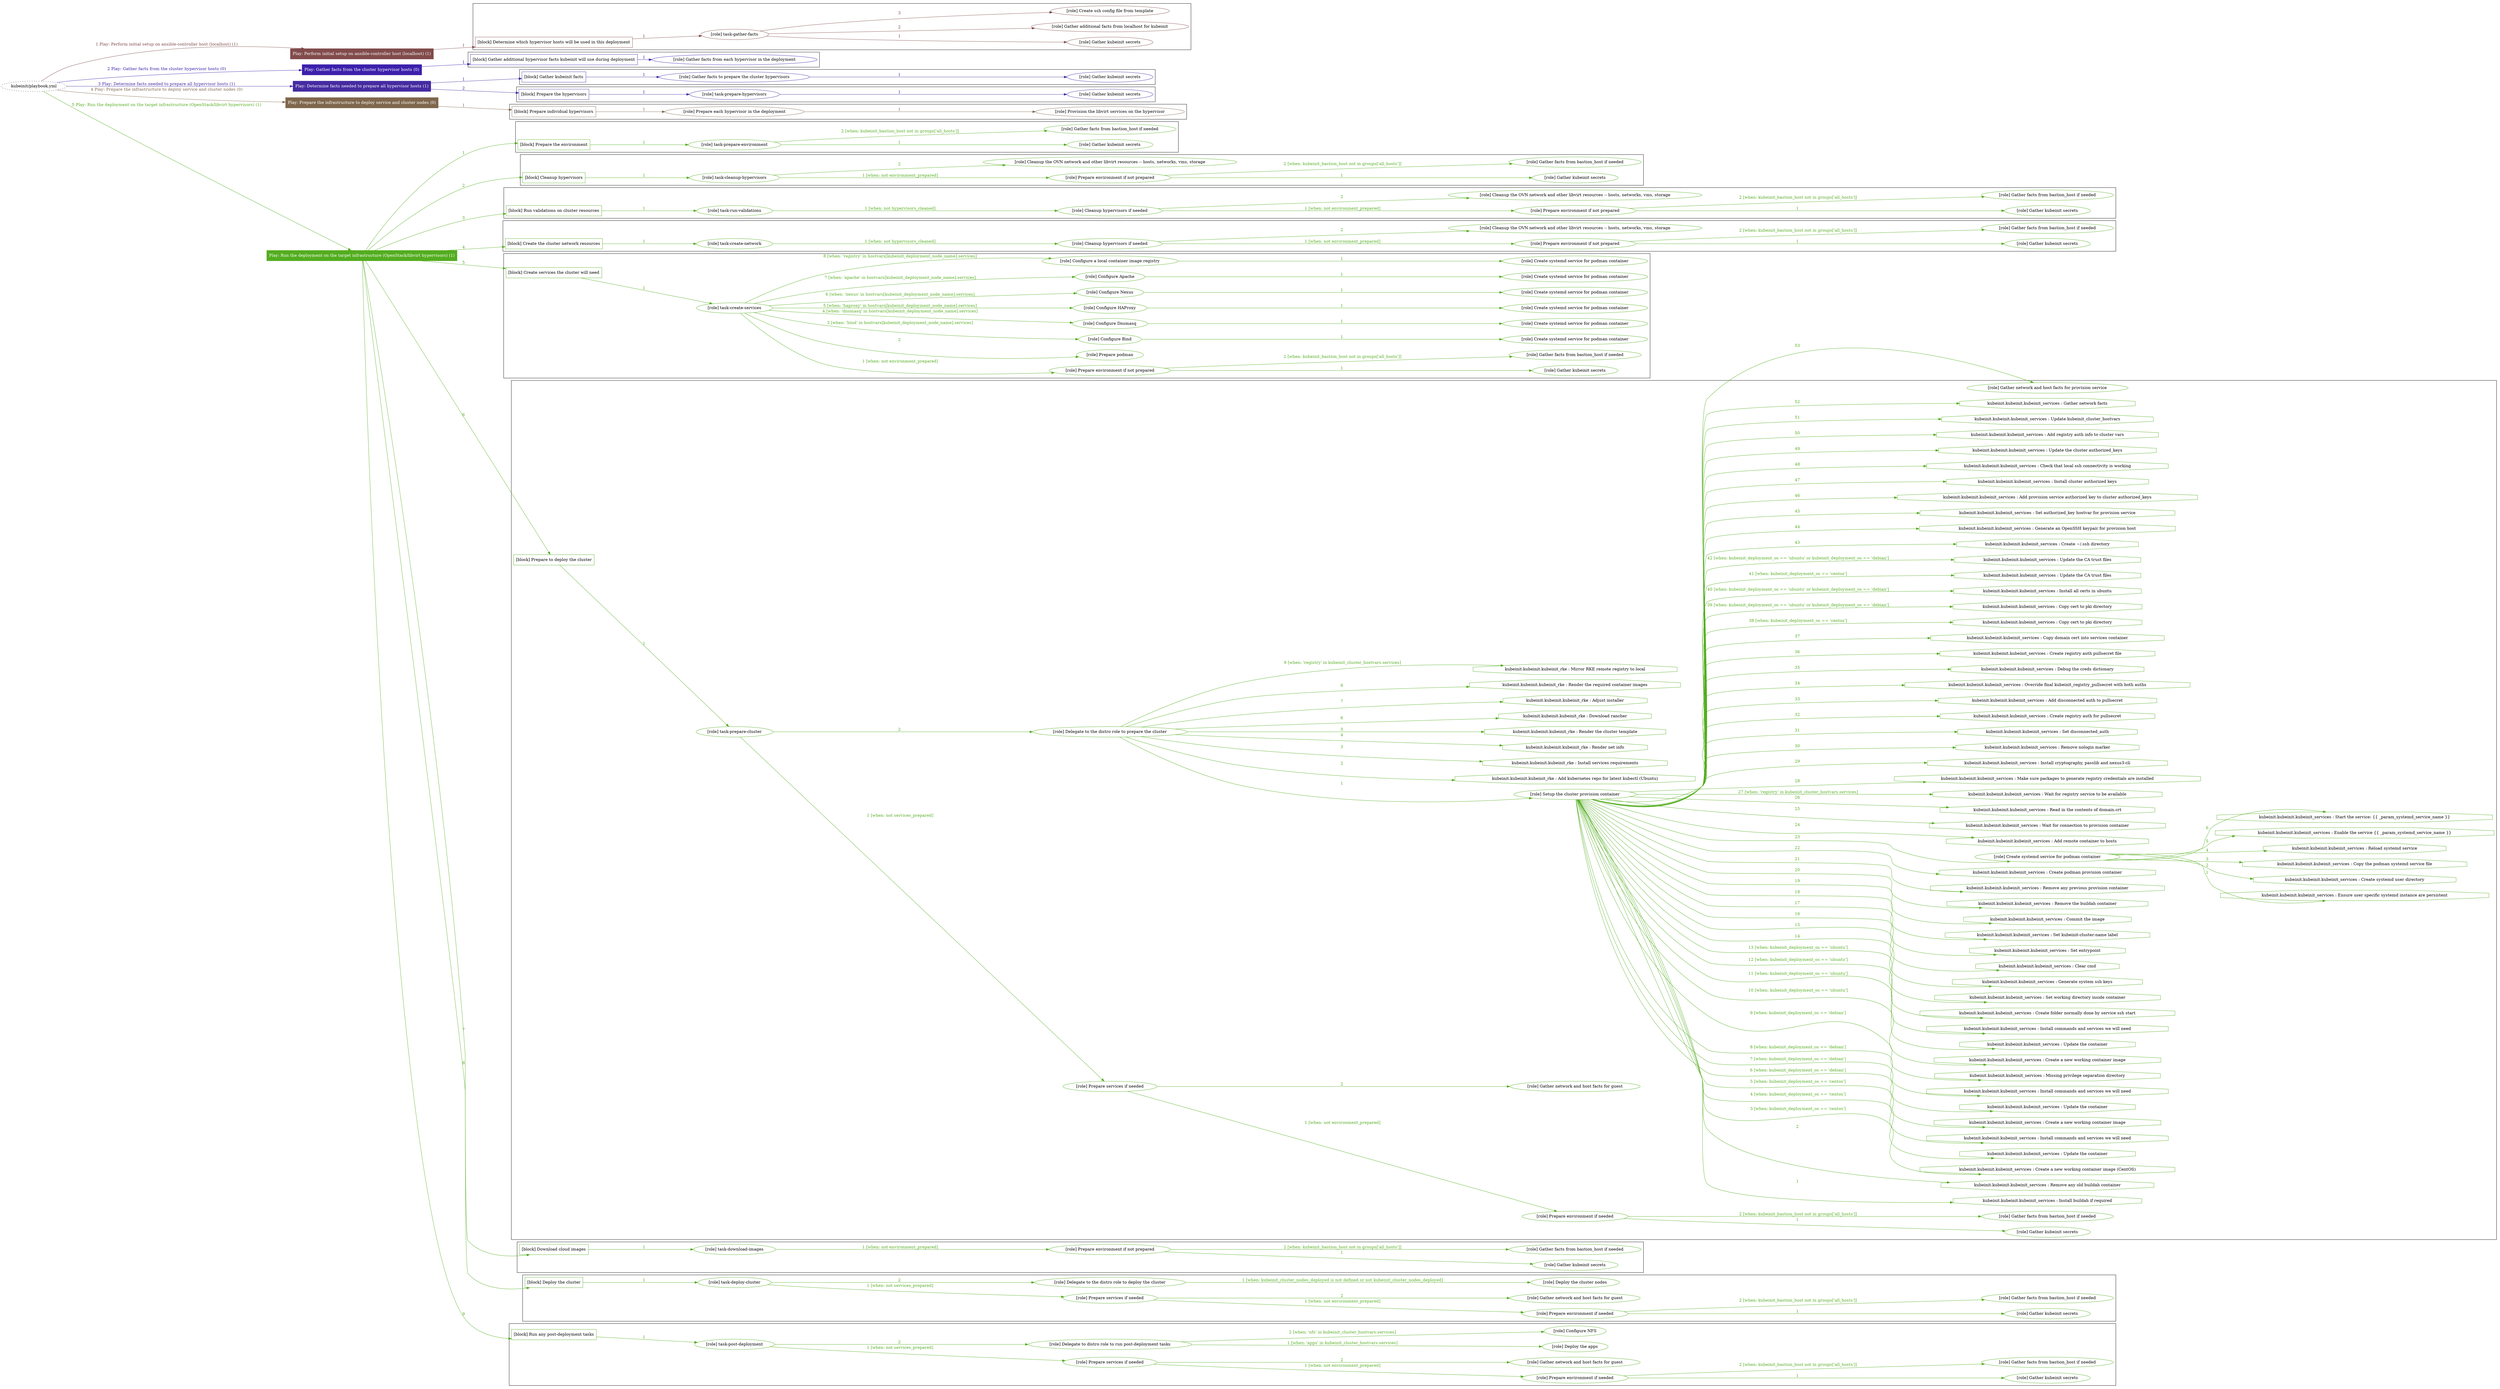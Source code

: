 digraph {
	graph [concentrate=true ordering=in rankdir=LR ratio=fill]
	edge [esep=5 sep=10]
	"kubeinit/playbook.yml" [URL="/home/runner/work/kubeinit/kubeinit/kubeinit/playbook.yml" id=playbook_f80f106d style=dotted]
	"kubeinit/playbook.yml" -> play_e3941e7d [label="1 Play: Perform initial setup on ansible-controller host (localhost) (1)" color="#814b4b" fontcolor="#814b4b" id=edge_play_e3941e7d labeltooltip="1 Play: Perform initial setup on ansible-controller host (localhost) (1)" tooltip="1 Play: Perform initial setup on ansible-controller host (localhost) (1)"]
	subgraph "Play: Perform initial setup on ansible-controller host (localhost) (1)" {
		play_e3941e7d [label="Play: Perform initial setup on ansible-controller host (localhost) (1)" URL="/home/runner/work/kubeinit/kubeinit/kubeinit/playbook.yml" color="#814b4b" fontcolor="#ffffff" id=play_e3941e7d shape=box style=filled tooltip=localhost]
		play_e3941e7d -> block_99a670a7 [label=1 color="#814b4b" fontcolor="#814b4b" id=edge_block_99a670a7 labeltooltip=1 tooltip=1]
		subgraph cluster_block_99a670a7 {
			block_99a670a7 [label="[block] Determine which hypervisor hosts will be used in this deployment" URL="/home/runner/work/kubeinit/kubeinit/kubeinit/playbook.yml" color="#814b4b" id=block_99a670a7 labeltooltip="Determine which hypervisor hosts will be used in this deployment" shape=box tooltip="Determine which hypervisor hosts will be used in this deployment"]
			block_99a670a7 -> role_9b68b1de [label="1 " color="#814b4b" fontcolor="#814b4b" id=edge_role_9b68b1de labeltooltip="1 " tooltip="1 "]
			subgraph "task-gather-facts" {
				role_9b68b1de [label="[role] task-gather-facts" URL="/home/runner/work/kubeinit/kubeinit/kubeinit/playbook.yml" color="#814b4b" id=role_9b68b1de tooltip="task-gather-facts"]
				role_9b68b1de -> role_f788d1c6 [label="1 " color="#814b4b" fontcolor="#814b4b" id=edge_role_f788d1c6 labeltooltip="1 " tooltip="1 "]
				subgraph "Gather kubeinit secrets" {
					role_f788d1c6 [label="[role] Gather kubeinit secrets" URL="/home/runner/.ansible/collections/ansible_collections/kubeinit/kubeinit/roles/kubeinit_prepare/tasks/build_hypervisors_group.yml" color="#814b4b" id=role_f788d1c6 tooltip="Gather kubeinit secrets"]
				}
				role_9b68b1de -> role_45c44916 [label="2 " color="#814b4b" fontcolor="#814b4b" id=edge_role_45c44916 labeltooltip="2 " tooltip="2 "]
				subgraph "Gather additional facts from localhost for kubeinit" {
					role_45c44916 [label="[role] Gather additional facts from localhost for kubeinit" URL="/home/runner/.ansible/collections/ansible_collections/kubeinit/kubeinit/roles/kubeinit_prepare/tasks/build_hypervisors_group.yml" color="#814b4b" id=role_45c44916 tooltip="Gather additional facts from localhost for kubeinit"]
				}
				role_9b68b1de -> role_c6786ecb [label="3 " color="#814b4b" fontcolor="#814b4b" id=edge_role_c6786ecb labeltooltip="3 " tooltip="3 "]
				subgraph "Create ssh config file from template" {
					role_c6786ecb [label="[role] Create ssh config file from template" URL="/home/runner/.ansible/collections/ansible_collections/kubeinit/kubeinit/roles/kubeinit_prepare/tasks/build_hypervisors_group.yml" color="#814b4b" id=role_c6786ecb tooltip="Create ssh config file from template"]
				}
			}
		}
	}
	"kubeinit/playbook.yml" -> play_641d4f49 [label="2 Play: Gather facts from the cluster hypervisor hosts (0)" color="#3c20ac" fontcolor="#3c20ac" id=edge_play_641d4f49 labeltooltip="2 Play: Gather facts from the cluster hypervisor hosts (0)" tooltip="2 Play: Gather facts from the cluster hypervisor hosts (0)"]
	subgraph "Play: Gather facts from the cluster hypervisor hosts (0)" {
		play_641d4f49 [label="Play: Gather facts from the cluster hypervisor hosts (0)" URL="/home/runner/work/kubeinit/kubeinit/kubeinit/playbook.yml" color="#3c20ac" fontcolor="#ffffff" id=play_641d4f49 shape=box style=filled tooltip="Play: Gather facts from the cluster hypervisor hosts (0)"]
		play_641d4f49 -> block_5641950c [label=1 color="#3c20ac" fontcolor="#3c20ac" id=edge_block_5641950c labeltooltip=1 tooltip=1]
		subgraph cluster_block_5641950c {
			block_5641950c [label="[block] Gather additional hypervisor facts kubeinit will use during deployment" URL="/home/runner/work/kubeinit/kubeinit/kubeinit/playbook.yml" color="#3c20ac" id=block_5641950c labeltooltip="Gather additional hypervisor facts kubeinit will use during deployment" shape=box tooltip="Gather additional hypervisor facts kubeinit will use during deployment"]
			block_5641950c -> role_0e08be58 [label="1 " color="#3c20ac" fontcolor="#3c20ac" id=edge_role_0e08be58 labeltooltip="1 " tooltip="1 "]
			subgraph "Gather facts from each hypervisor in the deployment" {
				role_0e08be58 [label="[role] Gather facts from each hypervisor in the deployment" URL="/home/runner/work/kubeinit/kubeinit/kubeinit/playbook.yml" color="#3c20ac" id=role_0e08be58 tooltip="Gather facts from each hypervisor in the deployment"]
			}
		}
	}
	"kubeinit/playbook.yml" -> play_2ef0ad7e [label="3 Play: Determine facts needed to prepare all hypervisor hosts (1)" color="#452ba1" fontcolor="#452ba1" id=edge_play_2ef0ad7e labeltooltip="3 Play: Determine facts needed to prepare all hypervisor hosts (1)" tooltip="3 Play: Determine facts needed to prepare all hypervisor hosts (1)"]
	subgraph "Play: Determine facts needed to prepare all hypervisor hosts (1)" {
		play_2ef0ad7e [label="Play: Determine facts needed to prepare all hypervisor hosts (1)" URL="/home/runner/work/kubeinit/kubeinit/kubeinit/playbook.yml" color="#452ba1" fontcolor="#ffffff" id=play_2ef0ad7e shape=box style=filled tooltip=localhost]
		play_2ef0ad7e -> block_508f8526 [label=1 color="#452ba1" fontcolor="#452ba1" id=edge_block_508f8526 labeltooltip=1 tooltip=1]
		subgraph cluster_block_508f8526 {
			block_508f8526 [label="[block] Gather kubeinit facts" URL="/home/runner/work/kubeinit/kubeinit/kubeinit/playbook.yml" color="#452ba1" id=block_508f8526 labeltooltip="Gather kubeinit facts" shape=box tooltip="Gather kubeinit facts"]
			block_508f8526 -> role_2d6bd929 [label="1 " color="#452ba1" fontcolor="#452ba1" id=edge_role_2d6bd929 labeltooltip="1 " tooltip="1 "]
			subgraph "Gather facts to prepare the cluster hypervisors" {
				role_2d6bd929 [label="[role] Gather facts to prepare the cluster hypervisors" URL="/home/runner/work/kubeinit/kubeinit/kubeinit/playbook.yml" color="#452ba1" id=role_2d6bd929 tooltip="Gather facts to prepare the cluster hypervisors"]
				role_2d6bd929 -> role_1ad14a09 [label="1 " color="#452ba1" fontcolor="#452ba1" id=edge_role_1ad14a09 labeltooltip="1 " tooltip="1 "]
				subgraph "Gather kubeinit secrets" {
					role_1ad14a09 [label="[role] Gather kubeinit secrets" URL="/home/runner/.ansible/collections/ansible_collections/kubeinit/kubeinit/roles/kubeinit_prepare/tasks/gather_kubeinit_facts.yml" color="#452ba1" id=role_1ad14a09 tooltip="Gather kubeinit secrets"]
				}
			}
		}
		play_2ef0ad7e -> block_a9c4eed0 [label=2 color="#452ba1" fontcolor="#452ba1" id=edge_block_a9c4eed0 labeltooltip=2 tooltip=2]
		subgraph cluster_block_a9c4eed0 {
			block_a9c4eed0 [label="[block] Prepare the hypervisors" URL="/home/runner/work/kubeinit/kubeinit/kubeinit/playbook.yml" color="#452ba1" id=block_a9c4eed0 labeltooltip="Prepare the hypervisors" shape=box tooltip="Prepare the hypervisors"]
			block_a9c4eed0 -> role_5d7da47d [label="1 " color="#452ba1" fontcolor="#452ba1" id=edge_role_5d7da47d labeltooltip="1 " tooltip="1 "]
			subgraph "task-prepare-hypervisors" {
				role_5d7da47d [label="[role] task-prepare-hypervisors" URL="/home/runner/work/kubeinit/kubeinit/kubeinit/playbook.yml" color="#452ba1" id=role_5d7da47d tooltip="task-prepare-hypervisors"]
				role_5d7da47d -> role_dedc2088 [label="1 " color="#452ba1" fontcolor="#452ba1" id=edge_role_dedc2088 labeltooltip="1 " tooltip="1 "]
				subgraph "Gather kubeinit secrets" {
					role_dedc2088 [label="[role] Gather kubeinit secrets" URL="/home/runner/.ansible/collections/ansible_collections/kubeinit/kubeinit/roles/kubeinit_prepare/tasks/gather_kubeinit_facts.yml" color="#452ba1" id=role_dedc2088 tooltip="Gather kubeinit secrets"]
				}
			}
		}
	}
	"kubeinit/playbook.yml" -> play_aa935ed8 [label="4 Play: Prepare the infrastructure to deploy service and cluster nodes (0)" color="#7f674d" fontcolor="#7f674d" id=edge_play_aa935ed8 labeltooltip="4 Play: Prepare the infrastructure to deploy service and cluster nodes (0)" tooltip="4 Play: Prepare the infrastructure to deploy service and cluster nodes (0)"]
	subgraph "Play: Prepare the infrastructure to deploy service and cluster nodes (0)" {
		play_aa935ed8 [label="Play: Prepare the infrastructure to deploy service and cluster nodes (0)" URL="/home/runner/work/kubeinit/kubeinit/kubeinit/playbook.yml" color="#7f674d" fontcolor="#ffffff" id=play_aa935ed8 shape=box style=filled tooltip="Play: Prepare the infrastructure to deploy service and cluster nodes (0)"]
		play_aa935ed8 -> block_55a1a292 [label=1 color="#7f674d" fontcolor="#7f674d" id=edge_block_55a1a292 labeltooltip=1 tooltip=1]
		subgraph cluster_block_55a1a292 {
			block_55a1a292 [label="[block] Prepare individual hypervisors" URL="/home/runner/work/kubeinit/kubeinit/kubeinit/playbook.yml" color="#7f674d" id=block_55a1a292 labeltooltip="Prepare individual hypervisors" shape=box tooltip="Prepare individual hypervisors"]
			block_55a1a292 -> role_815ff5be [label="1 " color="#7f674d" fontcolor="#7f674d" id=edge_role_815ff5be labeltooltip="1 " tooltip="1 "]
			subgraph "Prepare each hypervisor in the deployment" {
				role_815ff5be [label="[role] Prepare each hypervisor in the deployment" URL="/home/runner/work/kubeinit/kubeinit/kubeinit/playbook.yml" color="#7f674d" id=role_815ff5be tooltip="Prepare each hypervisor in the deployment"]
				role_815ff5be -> role_e4ab066d [label="1 " color="#7f674d" fontcolor="#7f674d" id=edge_role_e4ab066d labeltooltip="1 " tooltip="1 "]
				subgraph "Provision the libvirt services on the hypervisor" {
					role_e4ab066d [label="[role] Provision the libvirt services on the hypervisor" URL="/home/runner/.ansible/collections/ansible_collections/kubeinit/kubeinit/roles/kubeinit_prepare/tasks/prepare_hypervisor.yml" color="#7f674d" id=role_e4ab066d tooltip="Provision the libvirt services on the hypervisor"]
				}
			}
		}
	}
	"kubeinit/playbook.yml" -> play_9c90fe3d [label="5 Play: Run the deployment on the target infrastructure (OpenStack/libvirt hypervisors) (1)" color="#53ad1f" fontcolor="#53ad1f" id=edge_play_9c90fe3d labeltooltip="5 Play: Run the deployment on the target infrastructure (OpenStack/libvirt hypervisors) (1)" tooltip="5 Play: Run the deployment on the target infrastructure (OpenStack/libvirt hypervisors) (1)"]
	subgraph "Play: Run the deployment on the target infrastructure (OpenStack/libvirt hypervisors) (1)" {
		play_9c90fe3d [label="Play: Run the deployment on the target infrastructure (OpenStack/libvirt hypervisors) (1)" URL="/home/runner/work/kubeinit/kubeinit/kubeinit/playbook.yml" color="#53ad1f" fontcolor="#ffffff" id=play_9c90fe3d shape=box style=filled tooltip=localhost]
		play_9c90fe3d -> block_65a43493 [label=1 color="#53ad1f" fontcolor="#53ad1f" id=edge_block_65a43493 labeltooltip=1 tooltip=1]
		subgraph cluster_block_65a43493 {
			block_65a43493 [label="[block] Prepare the environment" URL="/home/runner/work/kubeinit/kubeinit/kubeinit/playbook.yml" color="#53ad1f" id=block_65a43493 labeltooltip="Prepare the environment" shape=box tooltip="Prepare the environment"]
			block_65a43493 -> role_c74fda30 [label="1 " color="#53ad1f" fontcolor="#53ad1f" id=edge_role_c74fda30 labeltooltip="1 " tooltip="1 "]
			subgraph "task-prepare-environment" {
				role_c74fda30 [label="[role] task-prepare-environment" URL="/home/runner/work/kubeinit/kubeinit/kubeinit/playbook.yml" color="#53ad1f" id=role_c74fda30 tooltip="task-prepare-environment"]
				role_c74fda30 -> role_2448282a [label="1 " color="#53ad1f" fontcolor="#53ad1f" id=edge_role_2448282a labeltooltip="1 " tooltip="1 "]
				subgraph "Gather kubeinit secrets" {
					role_2448282a [label="[role] Gather kubeinit secrets" URL="/home/runner/.ansible/collections/ansible_collections/kubeinit/kubeinit/roles/kubeinit_prepare/tasks/gather_kubeinit_facts.yml" color="#53ad1f" id=role_2448282a tooltip="Gather kubeinit secrets"]
				}
				role_c74fda30 -> role_cb37344f [label="2 [when: kubeinit_bastion_host not in groups['all_hosts']]" color="#53ad1f" fontcolor="#53ad1f" id=edge_role_cb37344f labeltooltip="2 [when: kubeinit_bastion_host not in groups['all_hosts']]" tooltip="2 [when: kubeinit_bastion_host not in groups['all_hosts']]"]
				subgraph "Gather facts from bastion_host if needed" {
					role_cb37344f [label="[role] Gather facts from bastion_host if needed" URL="/home/runner/.ansible/collections/ansible_collections/kubeinit/kubeinit/roles/kubeinit_prepare/tasks/main.yml" color="#53ad1f" id=role_cb37344f tooltip="Gather facts from bastion_host if needed"]
				}
			}
		}
		play_9c90fe3d -> block_9c0736f1 [label=2 color="#53ad1f" fontcolor="#53ad1f" id=edge_block_9c0736f1 labeltooltip=2 tooltip=2]
		subgraph cluster_block_9c0736f1 {
			block_9c0736f1 [label="[block] Cleanup hypervisors" URL="/home/runner/work/kubeinit/kubeinit/kubeinit/playbook.yml" color="#53ad1f" id=block_9c0736f1 labeltooltip="Cleanup hypervisors" shape=box tooltip="Cleanup hypervisors"]
			block_9c0736f1 -> role_6b1ba9c7 [label="1 " color="#53ad1f" fontcolor="#53ad1f" id=edge_role_6b1ba9c7 labeltooltip="1 " tooltip="1 "]
			subgraph "task-cleanup-hypervisors" {
				role_6b1ba9c7 [label="[role] task-cleanup-hypervisors" URL="/home/runner/work/kubeinit/kubeinit/kubeinit/playbook.yml" color="#53ad1f" id=role_6b1ba9c7 tooltip="task-cleanup-hypervisors"]
				role_6b1ba9c7 -> role_500784ee [label="1 [when: not environment_prepared]" color="#53ad1f" fontcolor="#53ad1f" id=edge_role_500784ee labeltooltip="1 [when: not environment_prepared]" tooltip="1 [when: not environment_prepared]"]
				subgraph "Prepare environment if not prepared" {
					role_500784ee [label="[role] Prepare environment if not prepared" URL="/home/runner/.ansible/collections/ansible_collections/kubeinit/kubeinit/roles/kubeinit_libvirt/tasks/cleanup_hypervisors.yml" color="#53ad1f" id=role_500784ee tooltip="Prepare environment if not prepared"]
					role_500784ee -> role_603de0df [label="1 " color="#53ad1f" fontcolor="#53ad1f" id=edge_role_603de0df labeltooltip="1 " tooltip="1 "]
					subgraph "Gather kubeinit secrets" {
						role_603de0df [label="[role] Gather kubeinit secrets" URL="/home/runner/.ansible/collections/ansible_collections/kubeinit/kubeinit/roles/kubeinit_prepare/tasks/gather_kubeinit_facts.yml" color="#53ad1f" id=role_603de0df tooltip="Gather kubeinit secrets"]
					}
					role_500784ee -> role_f614dec6 [label="2 [when: kubeinit_bastion_host not in groups['all_hosts']]" color="#53ad1f" fontcolor="#53ad1f" id=edge_role_f614dec6 labeltooltip="2 [when: kubeinit_bastion_host not in groups['all_hosts']]" tooltip="2 [when: kubeinit_bastion_host not in groups['all_hosts']]"]
					subgraph "Gather facts from bastion_host if needed" {
						role_f614dec6 [label="[role] Gather facts from bastion_host if needed" URL="/home/runner/.ansible/collections/ansible_collections/kubeinit/kubeinit/roles/kubeinit_prepare/tasks/main.yml" color="#53ad1f" id=role_f614dec6 tooltip="Gather facts from bastion_host if needed"]
					}
				}
				role_6b1ba9c7 -> role_bbd6b439 [label="2 " color="#53ad1f" fontcolor="#53ad1f" id=edge_role_bbd6b439 labeltooltip="2 " tooltip="2 "]
				subgraph "Cleanup the OVN network and other libvirt resources -- hosts, networks, vms, storage" {
					role_bbd6b439 [label="[role] Cleanup the OVN network and other libvirt resources -- hosts, networks, vms, storage" URL="/home/runner/.ansible/collections/ansible_collections/kubeinit/kubeinit/roles/kubeinit_libvirt/tasks/cleanup_hypervisors.yml" color="#53ad1f" id=role_bbd6b439 tooltip="Cleanup the OVN network and other libvirt resources -- hosts, networks, vms, storage"]
				}
			}
		}
		play_9c90fe3d -> block_4beb97e4 [label=3 color="#53ad1f" fontcolor="#53ad1f" id=edge_block_4beb97e4 labeltooltip=3 tooltip=3]
		subgraph cluster_block_4beb97e4 {
			block_4beb97e4 [label="[block] Run validations on cluster resources" URL="/home/runner/work/kubeinit/kubeinit/kubeinit/playbook.yml" color="#53ad1f" id=block_4beb97e4 labeltooltip="Run validations on cluster resources" shape=box tooltip="Run validations on cluster resources"]
			block_4beb97e4 -> role_c31ca54b [label="1 " color="#53ad1f" fontcolor="#53ad1f" id=edge_role_c31ca54b labeltooltip="1 " tooltip="1 "]
			subgraph "task-run-validations" {
				role_c31ca54b [label="[role] task-run-validations" URL="/home/runner/work/kubeinit/kubeinit/kubeinit/playbook.yml" color="#53ad1f" id=role_c31ca54b tooltip="task-run-validations"]
				role_c31ca54b -> role_ff08d4cf [label="1 [when: not hypervisors_cleaned]" color="#53ad1f" fontcolor="#53ad1f" id=edge_role_ff08d4cf labeltooltip="1 [when: not hypervisors_cleaned]" tooltip="1 [when: not hypervisors_cleaned]"]
				subgraph "Cleanup hypervisors if needed" {
					role_ff08d4cf [label="[role] Cleanup hypervisors if needed" URL="/home/runner/.ansible/collections/ansible_collections/kubeinit/kubeinit/roles/kubeinit_validations/tasks/main.yml" color="#53ad1f" id=role_ff08d4cf tooltip="Cleanup hypervisors if needed"]
					role_ff08d4cf -> role_b7e6f2a5 [label="1 [when: not environment_prepared]" color="#53ad1f" fontcolor="#53ad1f" id=edge_role_b7e6f2a5 labeltooltip="1 [when: not environment_prepared]" tooltip="1 [when: not environment_prepared]"]
					subgraph "Prepare environment if not prepared" {
						role_b7e6f2a5 [label="[role] Prepare environment if not prepared" URL="/home/runner/.ansible/collections/ansible_collections/kubeinit/kubeinit/roles/kubeinit_libvirt/tasks/cleanup_hypervisors.yml" color="#53ad1f" id=role_b7e6f2a5 tooltip="Prepare environment if not prepared"]
						role_b7e6f2a5 -> role_879cd828 [label="1 " color="#53ad1f" fontcolor="#53ad1f" id=edge_role_879cd828 labeltooltip="1 " tooltip="1 "]
						subgraph "Gather kubeinit secrets" {
							role_879cd828 [label="[role] Gather kubeinit secrets" URL="/home/runner/.ansible/collections/ansible_collections/kubeinit/kubeinit/roles/kubeinit_prepare/tasks/gather_kubeinit_facts.yml" color="#53ad1f" id=role_879cd828 tooltip="Gather kubeinit secrets"]
						}
						role_b7e6f2a5 -> role_68b6650d [label="2 [when: kubeinit_bastion_host not in groups['all_hosts']]" color="#53ad1f" fontcolor="#53ad1f" id=edge_role_68b6650d labeltooltip="2 [when: kubeinit_bastion_host not in groups['all_hosts']]" tooltip="2 [when: kubeinit_bastion_host not in groups['all_hosts']]"]
						subgraph "Gather facts from bastion_host if needed" {
							role_68b6650d [label="[role] Gather facts from bastion_host if needed" URL="/home/runner/.ansible/collections/ansible_collections/kubeinit/kubeinit/roles/kubeinit_prepare/tasks/main.yml" color="#53ad1f" id=role_68b6650d tooltip="Gather facts from bastion_host if needed"]
						}
					}
					role_ff08d4cf -> role_fae10679 [label="2 " color="#53ad1f" fontcolor="#53ad1f" id=edge_role_fae10679 labeltooltip="2 " tooltip="2 "]
					subgraph "Cleanup the OVN network and other libvirt resources -- hosts, networks, vms, storage" {
						role_fae10679 [label="[role] Cleanup the OVN network and other libvirt resources -- hosts, networks, vms, storage" URL="/home/runner/.ansible/collections/ansible_collections/kubeinit/kubeinit/roles/kubeinit_libvirt/tasks/cleanup_hypervisors.yml" color="#53ad1f" id=role_fae10679 tooltip="Cleanup the OVN network and other libvirt resources -- hosts, networks, vms, storage"]
					}
				}
			}
		}
		play_9c90fe3d -> block_de0f60a6 [label=4 color="#53ad1f" fontcolor="#53ad1f" id=edge_block_de0f60a6 labeltooltip=4 tooltip=4]
		subgraph cluster_block_de0f60a6 {
			block_de0f60a6 [label="[block] Create the cluster network resources" URL="/home/runner/work/kubeinit/kubeinit/kubeinit/playbook.yml" color="#53ad1f" id=block_de0f60a6 labeltooltip="Create the cluster network resources" shape=box tooltip="Create the cluster network resources"]
			block_de0f60a6 -> role_5f5cd9dd [label="1 " color="#53ad1f" fontcolor="#53ad1f" id=edge_role_5f5cd9dd labeltooltip="1 " tooltip="1 "]
			subgraph "task-create-network" {
				role_5f5cd9dd [label="[role] task-create-network" URL="/home/runner/work/kubeinit/kubeinit/kubeinit/playbook.yml" color="#53ad1f" id=role_5f5cd9dd tooltip="task-create-network"]
				role_5f5cd9dd -> role_c04fd9a2 [label="1 [when: not hypervisors_cleaned]" color="#53ad1f" fontcolor="#53ad1f" id=edge_role_c04fd9a2 labeltooltip="1 [when: not hypervisors_cleaned]" tooltip="1 [when: not hypervisors_cleaned]"]
				subgraph "Cleanup hypervisors if needed" {
					role_c04fd9a2 [label="[role] Cleanup hypervisors if needed" URL="/home/runner/.ansible/collections/ansible_collections/kubeinit/kubeinit/roles/kubeinit_libvirt/tasks/create_network.yml" color="#53ad1f" id=role_c04fd9a2 tooltip="Cleanup hypervisors if needed"]
					role_c04fd9a2 -> role_c0e3cd54 [label="1 [when: not environment_prepared]" color="#53ad1f" fontcolor="#53ad1f" id=edge_role_c0e3cd54 labeltooltip="1 [when: not environment_prepared]" tooltip="1 [when: not environment_prepared]"]
					subgraph "Prepare environment if not prepared" {
						role_c0e3cd54 [label="[role] Prepare environment if not prepared" URL="/home/runner/.ansible/collections/ansible_collections/kubeinit/kubeinit/roles/kubeinit_libvirt/tasks/cleanup_hypervisors.yml" color="#53ad1f" id=role_c0e3cd54 tooltip="Prepare environment if not prepared"]
						role_c0e3cd54 -> role_26a1ca2c [label="1 " color="#53ad1f" fontcolor="#53ad1f" id=edge_role_26a1ca2c labeltooltip="1 " tooltip="1 "]
						subgraph "Gather kubeinit secrets" {
							role_26a1ca2c [label="[role] Gather kubeinit secrets" URL="/home/runner/.ansible/collections/ansible_collections/kubeinit/kubeinit/roles/kubeinit_prepare/tasks/gather_kubeinit_facts.yml" color="#53ad1f" id=role_26a1ca2c tooltip="Gather kubeinit secrets"]
						}
						role_c0e3cd54 -> role_7f411285 [label="2 [when: kubeinit_bastion_host not in groups['all_hosts']]" color="#53ad1f" fontcolor="#53ad1f" id=edge_role_7f411285 labeltooltip="2 [when: kubeinit_bastion_host not in groups['all_hosts']]" tooltip="2 [when: kubeinit_bastion_host not in groups['all_hosts']]"]
						subgraph "Gather facts from bastion_host if needed" {
							role_7f411285 [label="[role] Gather facts from bastion_host if needed" URL="/home/runner/.ansible/collections/ansible_collections/kubeinit/kubeinit/roles/kubeinit_prepare/tasks/main.yml" color="#53ad1f" id=role_7f411285 tooltip="Gather facts from bastion_host if needed"]
						}
					}
					role_c04fd9a2 -> role_89966d01 [label="2 " color="#53ad1f" fontcolor="#53ad1f" id=edge_role_89966d01 labeltooltip="2 " tooltip="2 "]
					subgraph "Cleanup the OVN network and other libvirt resources -- hosts, networks, vms, storage" {
						role_89966d01 [label="[role] Cleanup the OVN network and other libvirt resources -- hosts, networks, vms, storage" URL="/home/runner/.ansible/collections/ansible_collections/kubeinit/kubeinit/roles/kubeinit_libvirt/tasks/cleanup_hypervisors.yml" color="#53ad1f" id=role_89966d01 tooltip="Cleanup the OVN network and other libvirt resources -- hosts, networks, vms, storage"]
					}
				}
			}
		}
		play_9c90fe3d -> block_533a069d [label=5 color="#53ad1f" fontcolor="#53ad1f" id=edge_block_533a069d labeltooltip=5 tooltip=5]
		subgraph cluster_block_533a069d {
			block_533a069d [label="[block] Create services the cluster will need" URL="/home/runner/work/kubeinit/kubeinit/kubeinit/playbook.yml" color="#53ad1f" id=block_533a069d labeltooltip="Create services the cluster will need" shape=box tooltip="Create services the cluster will need"]
			block_533a069d -> role_ed04d4be [label="1 " color="#53ad1f" fontcolor="#53ad1f" id=edge_role_ed04d4be labeltooltip="1 " tooltip="1 "]
			subgraph "task-create-services" {
				role_ed04d4be [label="[role] task-create-services" URL="/home/runner/work/kubeinit/kubeinit/kubeinit/playbook.yml" color="#53ad1f" id=role_ed04d4be tooltip="task-create-services"]
				role_ed04d4be -> role_91102bd9 [label="1 [when: not environment_prepared]" color="#53ad1f" fontcolor="#53ad1f" id=edge_role_91102bd9 labeltooltip="1 [when: not environment_prepared]" tooltip="1 [when: not environment_prepared]"]
				subgraph "Prepare environment if not prepared" {
					role_91102bd9 [label="[role] Prepare environment if not prepared" URL="/home/runner/.ansible/collections/ansible_collections/kubeinit/kubeinit/roles/kubeinit_services/tasks/main.yml" color="#53ad1f" id=role_91102bd9 tooltip="Prepare environment if not prepared"]
					role_91102bd9 -> role_aec2d9e7 [label="1 " color="#53ad1f" fontcolor="#53ad1f" id=edge_role_aec2d9e7 labeltooltip="1 " tooltip="1 "]
					subgraph "Gather kubeinit secrets" {
						role_aec2d9e7 [label="[role] Gather kubeinit secrets" URL="/home/runner/.ansible/collections/ansible_collections/kubeinit/kubeinit/roles/kubeinit_prepare/tasks/gather_kubeinit_facts.yml" color="#53ad1f" id=role_aec2d9e7 tooltip="Gather kubeinit secrets"]
					}
					role_91102bd9 -> role_f67a4464 [label="2 [when: kubeinit_bastion_host not in groups['all_hosts']]" color="#53ad1f" fontcolor="#53ad1f" id=edge_role_f67a4464 labeltooltip="2 [when: kubeinit_bastion_host not in groups['all_hosts']]" tooltip="2 [when: kubeinit_bastion_host not in groups['all_hosts']]"]
					subgraph "Gather facts from bastion_host if needed" {
						role_f67a4464 [label="[role] Gather facts from bastion_host if needed" URL="/home/runner/.ansible/collections/ansible_collections/kubeinit/kubeinit/roles/kubeinit_prepare/tasks/main.yml" color="#53ad1f" id=role_f67a4464 tooltip="Gather facts from bastion_host if needed"]
					}
				}
				role_ed04d4be -> role_d3838d00 [label="2 " color="#53ad1f" fontcolor="#53ad1f" id=edge_role_d3838d00 labeltooltip="2 " tooltip="2 "]
				subgraph "Prepare podman" {
					role_d3838d00 [label="[role] Prepare podman" URL="/home/runner/.ansible/collections/ansible_collections/kubeinit/kubeinit/roles/kubeinit_services/tasks/00_create_service_pod.yml" color="#53ad1f" id=role_d3838d00 tooltip="Prepare podman"]
				}
				role_ed04d4be -> role_e29882a4 [label="3 [when: 'bind' in hostvars[kubeinit_deployment_node_name].services]" color="#53ad1f" fontcolor="#53ad1f" id=edge_role_e29882a4 labeltooltip="3 [when: 'bind' in hostvars[kubeinit_deployment_node_name].services]" tooltip="3 [when: 'bind' in hostvars[kubeinit_deployment_node_name].services]"]
				subgraph "Configure Bind" {
					role_e29882a4 [label="[role] Configure Bind" URL="/home/runner/.ansible/collections/ansible_collections/kubeinit/kubeinit/roles/kubeinit_services/tasks/start_services_containers.yml" color="#53ad1f" id=role_e29882a4 tooltip="Configure Bind"]
					role_e29882a4 -> role_7a75d1ae [label="1 " color="#53ad1f" fontcolor="#53ad1f" id=edge_role_7a75d1ae labeltooltip="1 " tooltip="1 "]
					subgraph "Create systemd service for podman container" {
						role_7a75d1ae [label="[role] Create systemd service for podman container" URL="/home/runner/.ansible/collections/ansible_collections/kubeinit/kubeinit/roles/kubeinit_bind/tasks/main.yml" color="#53ad1f" id=role_7a75d1ae tooltip="Create systemd service for podman container"]
					}
				}
				role_ed04d4be -> role_f6ac3996 [label="4 [when: 'dnsmasq' in hostvars[kubeinit_deployment_node_name].services]" color="#53ad1f" fontcolor="#53ad1f" id=edge_role_f6ac3996 labeltooltip="4 [when: 'dnsmasq' in hostvars[kubeinit_deployment_node_name].services]" tooltip="4 [when: 'dnsmasq' in hostvars[kubeinit_deployment_node_name].services]"]
				subgraph "Configure Dnsmasq" {
					role_f6ac3996 [label="[role] Configure Dnsmasq" URL="/home/runner/.ansible/collections/ansible_collections/kubeinit/kubeinit/roles/kubeinit_services/tasks/start_services_containers.yml" color="#53ad1f" id=role_f6ac3996 tooltip="Configure Dnsmasq"]
					role_f6ac3996 -> role_bab33d9a [label="1 " color="#53ad1f" fontcolor="#53ad1f" id=edge_role_bab33d9a labeltooltip="1 " tooltip="1 "]
					subgraph "Create systemd service for podman container" {
						role_bab33d9a [label="[role] Create systemd service for podman container" URL="/home/runner/.ansible/collections/ansible_collections/kubeinit/kubeinit/roles/kubeinit_dnsmasq/tasks/main.yml" color="#53ad1f" id=role_bab33d9a tooltip="Create systemd service for podman container"]
					}
				}
				role_ed04d4be -> role_dcc06e85 [label="5 [when: 'haproxy' in hostvars[kubeinit_deployment_node_name].services]" color="#53ad1f" fontcolor="#53ad1f" id=edge_role_dcc06e85 labeltooltip="5 [when: 'haproxy' in hostvars[kubeinit_deployment_node_name].services]" tooltip="5 [when: 'haproxy' in hostvars[kubeinit_deployment_node_name].services]"]
				subgraph "Configure HAProxy" {
					role_dcc06e85 [label="[role] Configure HAProxy" URL="/home/runner/.ansible/collections/ansible_collections/kubeinit/kubeinit/roles/kubeinit_services/tasks/start_services_containers.yml" color="#53ad1f" id=role_dcc06e85 tooltip="Configure HAProxy"]
					role_dcc06e85 -> role_d04d64c6 [label="1 " color="#53ad1f" fontcolor="#53ad1f" id=edge_role_d04d64c6 labeltooltip="1 " tooltip="1 "]
					subgraph "Create systemd service for podman container" {
						role_d04d64c6 [label="[role] Create systemd service for podman container" URL="/home/runner/.ansible/collections/ansible_collections/kubeinit/kubeinit/roles/kubeinit_haproxy/tasks/main.yml" color="#53ad1f" id=role_d04d64c6 tooltip="Create systemd service for podman container"]
					}
				}
				role_ed04d4be -> role_769df7b6 [label="6 [when: 'nexus' in hostvars[kubeinit_deployment_node_name].services]" color="#53ad1f" fontcolor="#53ad1f" id=edge_role_769df7b6 labeltooltip="6 [when: 'nexus' in hostvars[kubeinit_deployment_node_name].services]" tooltip="6 [when: 'nexus' in hostvars[kubeinit_deployment_node_name].services]"]
				subgraph "Configure Nexus" {
					role_769df7b6 [label="[role] Configure Nexus" URL="/home/runner/.ansible/collections/ansible_collections/kubeinit/kubeinit/roles/kubeinit_services/tasks/start_services_containers.yml" color="#53ad1f" id=role_769df7b6 tooltip="Configure Nexus"]
					role_769df7b6 -> role_b537f6fd [label="1 " color="#53ad1f" fontcolor="#53ad1f" id=edge_role_b537f6fd labeltooltip="1 " tooltip="1 "]
					subgraph "Create systemd service for podman container" {
						role_b537f6fd [label="[role] Create systemd service for podman container" URL="/home/runner/.ansible/collections/ansible_collections/kubeinit/kubeinit/roles/kubeinit_nexus/tasks/main.yml" color="#53ad1f" id=role_b537f6fd tooltip="Create systemd service for podman container"]
					}
				}
				role_ed04d4be -> role_78a21212 [label="7 [when: 'apache' in hostvars[kubeinit_deployment_node_name].services]" color="#53ad1f" fontcolor="#53ad1f" id=edge_role_78a21212 labeltooltip="7 [when: 'apache' in hostvars[kubeinit_deployment_node_name].services]" tooltip="7 [when: 'apache' in hostvars[kubeinit_deployment_node_name].services]"]
				subgraph "Configure Apache" {
					role_78a21212 [label="[role] Configure Apache" URL="/home/runner/.ansible/collections/ansible_collections/kubeinit/kubeinit/roles/kubeinit_services/tasks/start_services_containers.yml" color="#53ad1f" id=role_78a21212 tooltip="Configure Apache"]
					role_78a21212 -> role_49609104 [label="1 " color="#53ad1f" fontcolor="#53ad1f" id=edge_role_49609104 labeltooltip="1 " tooltip="1 "]
					subgraph "Create systemd service for podman container" {
						role_49609104 [label="[role] Create systemd service for podman container" URL="/home/runner/.ansible/collections/ansible_collections/kubeinit/kubeinit/roles/kubeinit_apache/tasks/main.yml" color="#53ad1f" id=role_49609104 tooltip="Create systemd service for podman container"]
					}
				}
				role_ed04d4be -> role_3012829c [label="8 [when: 'registry' in hostvars[kubeinit_deployment_node_name].services]" color="#53ad1f" fontcolor="#53ad1f" id=edge_role_3012829c labeltooltip="8 [when: 'registry' in hostvars[kubeinit_deployment_node_name].services]" tooltip="8 [when: 'registry' in hostvars[kubeinit_deployment_node_name].services]"]
				subgraph "Configure a local container image registry" {
					role_3012829c [label="[role] Configure a local container image registry" URL="/home/runner/.ansible/collections/ansible_collections/kubeinit/kubeinit/roles/kubeinit_services/tasks/start_services_containers.yml" color="#53ad1f" id=role_3012829c tooltip="Configure a local container image registry"]
					role_3012829c -> role_f80c0bb8 [label="1 " color="#53ad1f" fontcolor="#53ad1f" id=edge_role_f80c0bb8 labeltooltip="1 " tooltip="1 "]
					subgraph "Create systemd service for podman container" {
						role_f80c0bb8 [label="[role] Create systemd service for podman container" URL="/home/runner/.ansible/collections/ansible_collections/kubeinit/kubeinit/roles/kubeinit_registry/tasks/main.yml" color="#53ad1f" id=role_f80c0bb8 tooltip="Create systemd service for podman container"]
					}
				}
			}
		}
		play_9c90fe3d -> block_0f49c3b8 [label=6 color="#53ad1f" fontcolor="#53ad1f" id=edge_block_0f49c3b8 labeltooltip=6 tooltip=6]
		subgraph cluster_block_0f49c3b8 {
			block_0f49c3b8 [label="[block] Prepare to deploy the cluster" URL="/home/runner/work/kubeinit/kubeinit/kubeinit/playbook.yml" color="#53ad1f" id=block_0f49c3b8 labeltooltip="Prepare to deploy the cluster" shape=box tooltip="Prepare to deploy the cluster"]
			block_0f49c3b8 -> role_2e423fff [label="1 " color="#53ad1f" fontcolor="#53ad1f" id=edge_role_2e423fff labeltooltip="1 " tooltip="1 "]
			subgraph "task-prepare-cluster" {
				role_2e423fff [label="[role] task-prepare-cluster" URL="/home/runner/work/kubeinit/kubeinit/kubeinit/playbook.yml" color="#53ad1f" id=role_2e423fff tooltip="task-prepare-cluster"]
				role_2e423fff -> role_a0bb01d1 [label="1 [when: not services_prepared]" color="#53ad1f" fontcolor="#53ad1f" id=edge_role_a0bb01d1 labeltooltip="1 [when: not services_prepared]" tooltip="1 [when: not services_prepared]"]
				subgraph "Prepare services if needed" {
					role_a0bb01d1 [label="[role] Prepare services if needed" URL="/home/runner/.ansible/collections/ansible_collections/kubeinit/kubeinit/roles/kubeinit_prepare/tasks/prepare_cluster.yml" color="#53ad1f" id=role_a0bb01d1 tooltip="Prepare services if needed"]
					role_a0bb01d1 -> role_1c3bbcc4 [label="1 [when: not environment_prepared]" color="#53ad1f" fontcolor="#53ad1f" id=edge_role_1c3bbcc4 labeltooltip="1 [when: not environment_prepared]" tooltip="1 [when: not environment_prepared]"]
					subgraph "Prepare environment if needed" {
						role_1c3bbcc4 [label="[role] Prepare environment if needed" URL="/home/runner/.ansible/collections/ansible_collections/kubeinit/kubeinit/roles/kubeinit_services/tasks/prepare_services.yml" color="#53ad1f" id=role_1c3bbcc4 tooltip="Prepare environment if needed"]
						role_1c3bbcc4 -> role_2873e16d [label="1 " color="#53ad1f" fontcolor="#53ad1f" id=edge_role_2873e16d labeltooltip="1 " tooltip="1 "]
						subgraph "Gather kubeinit secrets" {
							role_2873e16d [label="[role] Gather kubeinit secrets" URL="/home/runner/.ansible/collections/ansible_collections/kubeinit/kubeinit/roles/kubeinit_prepare/tasks/gather_kubeinit_facts.yml" color="#53ad1f" id=role_2873e16d tooltip="Gather kubeinit secrets"]
						}
						role_1c3bbcc4 -> role_5a784fcf [label="2 [when: kubeinit_bastion_host not in groups['all_hosts']]" color="#53ad1f" fontcolor="#53ad1f" id=edge_role_5a784fcf labeltooltip="2 [when: kubeinit_bastion_host not in groups['all_hosts']]" tooltip="2 [when: kubeinit_bastion_host not in groups['all_hosts']]"]
						subgraph "Gather facts from bastion_host if needed" {
							role_5a784fcf [label="[role] Gather facts from bastion_host if needed" URL="/home/runner/.ansible/collections/ansible_collections/kubeinit/kubeinit/roles/kubeinit_prepare/tasks/main.yml" color="#53ad1f" id=role_5a784fcf tooltip="Gather facts from bastion_host if needed"]
						}
					}
					role_a0bb01d1 -> role_0874ae99 [label="2 " color="#53ad1f" fontcolor="#53ad1f" id=edge_role_0874ae99 labeltooltip="2 " tooltip="2 "]
					subgraph "Gather network and host facts for guest" {
						role_0874ae99 [label="[role] Gather network and host facts for guest" URL="/home/runner/.ansible/collections/ansible_collections/kubeinit/kubeinit/roles/kubeinit_services/tasks/prepare_services.yml" color="#53ad1f" id=role_0874ae99 tooltip="Gather network and host facts for guest"]
					}
				}
				role_2e423fff -> role_41cfbc82 [label="2 " color="#53ad1f" fontcolor="#53ad1f" id=edge_role_41cfbc82 labeltooltip="2 " tooltip="2 "]
				subgraph "Delegate to the distro role to prepare the cluster" {
					role_41cfbc82 [label="[role] Delegate to the distro role to prepare the cluster" URL="/home/runner/.ansible/collections/ansible_collections/kubeinit/kubeinit/roles/kubeinit_prepare/tasks/prepare_cluster.yml" color="#53ad1f" id=role_41cfbc82 tooltip="Delegate to the distro role to prepare the cluster"]
					role_41cfbc82 -> role_d79ed0d3 [label="1 " color="#53ad1f" fontcolor="#53ad1f" id=edge_role_d79ed0d3 labeltooltip="1 " tooltip="1 "]
					subgraph "Setup the cluster provision container" {
						role_d79ed0d3 [label="[role] Setup the cluster provision container" URL="/home/runner/.ansible/collections/ansible_collections/kubeinit/kubeinit/roles/kubeinit_rke/tasks/prepare_cluster.yml" color="#53ad1f" id=role_d79ed0d3 tooltip="Setup the cluster provision container"]
						task_cef66848 [label="kubeinit.kubeinit.kubeinit_services : Install buildah if required" URL="/home/runner/.ansible/collections/ansible_collections/kubeinit/kubeinit/roles/kubeinit_services/tasks/create_provision_container.yml" color="#53ad1f" id=task_cef66848 shape=octagon tooltip="kubeinit.kubeinit.kubeinit_services : Install buildah if required"]
						role_d79ed0d3 -> task_cef66848 [label="1 " color="#53ad1f" fontcolor="#53ad1f" id=edge_task_cef66848 labeltooltip="1 " tooltip="1 "]
						task_517a353a [label="kubeinit.kubeinit.kubeinit_services : Remove any old buildah container" URL="/home/runner/.ansible/collections/ansible_collections/kubeinit/kubeinit/roles/kubeinit_services/tasks/create_provision_container.yml" color="#53ad1f" id=task_517a353a shape=octagon tooltip="kubeinit.kubeinit.kubeinit_services : Remove any old buildah container"]
						role_d79ed0d3 -> task_517a353a [label="2 " color="#53ad1f" fontcolor="#53ad1f" id=edge_task_517a353a labeltooltip="2 " tooltip="2 "]
						task_233e822d [label="kubeinit.kubeinit.kubeinit_services : Create a new working container image (CentOS)" URL="/home/runner/.ansible/collections/ansible_collections/kubeinit/kubeinit/roles/kubeinit_services/tasks/create_provision_container.yml" color="#53ad1f" id=task_233e822d shape=octagon tooltip="kubeinit.kubeinit.kubeinit_services : Create a new working container image (CentOS)"]
						role_d79ed0d3 -> task_233e822d [label="3 [when: kubeinit_deployment_os == 'centos']" color="#53ad1f" fontcolor="#53ad1f" id=edge_task_233e822d labeltooltip="3 [when: kubeinit_deployment_os == 'centos']" tooltip="3 [when: kubeinit_deployment_os == 'centos']"]
						task_cae9ec74 [label="kubeinit.kubeinit.kubeinit_services : Update the container" URL="/home/runner/.ansible/collections/ansible_collections/kubeinit/kubeinit/roles/kubeinit_services/tasks/create_provision_container.yml" color="#53ad1f" id=task_cae9ec74 shape=octagon tooltip="kubeinit.kubeinit.kubeinit_services : Update the container"]
						role_d79ed0d3 -> task_cae9ec74 [label="4 [when: kubeinit_deployment_os == 'centos']" color="#53ad1f" fontcolor="#53ad1f" id=edge_task_cae9ec74 labeltooltip="4 [when: kubeinit_deployment_os == 'centos']" tooltip="4 [when: kubeinit_deployment_os == 'centos']"]
						task_231bb07a [label="kubeinit.kubeinit.kubeinit_services : Install commands and services we will need" URL="/home/runner/.ansible/collections/ansible_collections/kubeinit/kubeinit/roles/kubeinit_services/tasks/create_provision_container.yml" color="#53ad1f" id=task_231bb07a shape=octagon tooltip="kubeinit.kubeinit.kubeinit_services : Install commands and services we will need"]
						role_d79ed0d3 -> task_231bb07a [label="5 [when: kubeinit_deployment_os == 'centos']" color="#53ad1f" fontcolor="#53ad1f" id=edge_task_231bb07a labeltooltip="5 [when: kubeinit_deployment_os == 'centos']" tooltip="5 [when: kubeinit_deployment_os == 'centos']"]
						task_4287ec93 [label="kubeinit.kubeinit.kubeinit_services : Create a new working container image" URL="/home/runner/.ansible/collections/ansible_collections/kubeinit/kubeinit/roles/kubeinit_services/tasks/create_provision_container.yml" color="#53ad1f" id=task_4287ec93 shape=octagon tooltip="kubeinit.kubeinit.kubeinit_services : Create a new working container image"]
						role_d79ed0d3 -> task_4287ec93 [label="6 [when: kubeinit_deployment_os == 'debian']" color="#53ad1f" fontcolor="#53ad1f" id=edge_task_4287ec93 labeltooltip="6 [when: kubeinit_deployment_os == 'debian']" tooltip="6 [when: kubeinit_deployment_os == 'debian']"]
						task_5e1302e4 [label="kubeinit.kubeinit.kubeinit_services : Update the container" URL="/home/runner/.ansible/collections/ansible_collections/kubeinit/kubeinit/roles/kubeinit_services/tasks/create_provision_container.yml" color="#53ad1f" id=task_5e1302e4 shape=octagon tooltip="kubeinit.kubeinit.kubeinit_services : Update the container"]
						role_d79ed0d3 -> task_5e1302e4 [label="7 [when: kubeinit_deployment_os == 'debian']" color="#53ad1f" fontcolor="#53ad1f" id=edge_task_5e1302e4 labeltooltip="7 [when: kubeinit_deployment_os == 'debian']" tooltip="7 [when: kubeinit_deployment_os == 'debian']"]
						task_25b58f25 [label="kubeinit.kubeinit.kubeinit_services : Install commands and services we will need" URL="/home/runner/.ansible/collections/ansible_collections/kubeinit/kubeinit/roles/kubeinit_services/tasks/create_provision_container.yml" color="#53ad1f" id=task_25b58f25 shape=octagon tooltip="kubeinit.kubeinit.kubeinit_services : Install commands and services we will need"]
						role_d79ed0d3 -> task_25b58f25 [label="8 [when: kubeinit_deployment_os == 'debian']" color="#53ad1f" fontcolor="#53ad1f" id=edge_task_25b58f25 labeltooltip="8 [when: kubeinit_deployment_os == 'debian']" tooltip="8 [when: kubeinit_deployment_os == 'debian']"]
						task_5c669a57 [label="kubeinit.kubeinit.kubeinit_services : Missing privilege separation directory" URL="/home/runner/.ansible/collections/ansible_collections/kubeinit/kubeinit/roles/kubeinit_services/tasks/create_provision_container.yml" color="#53ad1f" id=task_5c669a57 shape=octagon tooltip="kubeinit.kubeinit.kubeinit_services : Missing privilege separation directory"]
						role_d79ed0d3 -> task_5c669a57 [label="9 [when: kubeinit_deployment_os == 'debian']" color="#53ad1f" fontcolor="#53ad1f" id=edge_task_5c669a57 labeltooltip="9 [when: kubeinit_deployment_os == 'debian']" tooltip="9 [when: kubeinit_deployment_os == 'debian']"]
						task_cd0287d0 [label="kubeinit.kubeinit.kubeinit_services : Create a new working container image" URL="/home/runner/.ansible/collections/ansible_collections/kubeinit/kubeinit/roles/kubeinit_services/tasks/create_provision_container.yml" color="#53ad1f" id=task_cd0287d0 shape=octagon tooltip="kubeinit.kubeinit.kubeinit_services : Create a new working container image"]
						role_d79ed0d3 -> task_cd0287d0 [label="10 [when: kubeinit_deployment_os == 'ubuntu']" color="#53ad1f" fontcolor="#53ad1f" id=edge_task_cd0287d0 labeltooltip="10 [when: kubeinit_deployment_os == 'ubuntu']" tooltip="10 [when: kubeinit_deployment_os == 'ubuntu']"]
						task_d073fc81 [label="kubeinit.kubeinit.kubeinit_services : Update the container" URL="/home/runner/.ansible/collections/ansible_collections/kubeinit/kubeinit/roles/kubeinit_services/tasks/create_provision_container.yml" color="#53ad1f" id=task_d073fc81 shape=octagon tooltip="kubeinit.kubeinit.kubeinit_services : Update the container"]
						role_d79ed0d3 -> task_d073fc81 [label="11 [when: kubeinit_deployment_os == 'ubuntu']" color="#53ad1f" fontcolor="#53ad1f" id=edge_task_d073fc81 labeltooltip="11 [when: kubeinit_deployment_os == 'ubuntu']" tooltip="11 [when: kubeinit_deployment_os == 'ubuntu']"]
						task_dab95edd [label="kubeinit.kubeinit.kubeinit_services : Install commands and services we will need" URL="/home/runner/.ansible/collections/ansible_collections/kubeinit/kubeinit/roles/kubeinit_services/tasks/create_provision_container.yml" color="#53ad1f" id=task_dab95edd shape=octagon tooltip="kubeinit.kubeinit.kubeinit_services : Install commands and services we will need"]
						role_d79ed0d3 -> task_dab95edd [label="12 [when: kubeinit_deployment_os == 'ubuntu']" color="#53ad1f" fontcolor="#53ad1f" id=edge_task_dab95edd labeltooltip="12 [when: kubeinit_deployment_os == 'ubuntu']" tooltip="12 [when: kubeinit_deployment_os == 'ubuntu']"]
						task_39dddba1 [label="kubeinit.kubeinit.kubeinit_services : Create folder normally done by service ssh start" URL="/home/runner/.ansible/collections/ansible_collections/kubeinit/kubeinit/roles/kubeinit_services/tasks/create_provision_container.yml" color="#53ad1f" id=task_39dddba1 shape=octagon tooltip="kubeinit.kubeinit.kubeinit_services : Create folder normally done by service ssh start"]
						role_d79ed0d3 -> task_39dddba1 [label="13 [when: kubeinit_deployment_os == 'ubuntu']" color="#53ad1f" fontcolor="#53ad1f" id=edge_task_39dddba1 labeltooltip="13 [when: kubeinit_deployment_os == 'ubuntu']" tooltip="13 [when: kubeinit_deployment_os == 'ubuntu']"]
						task_417976cc [label="kubeinit.kubeinit.kubeinit_services : Set working directory inside container" URL="/home/runner/.ansible/collections/ansible_collections/kubeinit/kubeinit/roles/kubeinit_services/tasks/create_provision_container.yml" color="#53ad1f" id=task_417976cc shape=octagon tooltip="kubeinit.kubeinit.kubeinit_services : Set working directory inside container"]
						role_d79ed0d3 -> task_417976cc [label="14 " color="#53ad1f" fontcolor="#53ad1f" id=edge_task_417976cc labeltooltip="14 " tooltip="14 "]
						task_c38fec2f [label="kubeinit.kubeinit.kubeinit_services : Generate system ssh keys" URL="/home/runner/.ansible/collections/ansible_collections/kubeinit/kubeinit/roles/kubeinit_services/tasks/create_provision_container.yml" color="#53ad1f" id=task_c38fec2f shape=octagon tooltip="kubeinit.kubeinit.kubeinit_services : Generate system ssh keys"]
						role_d79ed0d3 -> task_c38fec2f [label="15 " color="#53ad1f" fontcolor="#53ad1f" id=edge_task_c38fec2f labeltooltip="15 " tooltip="15 "]
						task_8e143f7f [label="kubeinit.kubeinit.kubeinit_services : Clear cmd" URL="/home/runner/.ansible/collections/ansible_collections/kubeinit/kubeinit/roles/kubeinit_services/tasks/create_provision_container.yml" color="#53ad1f" id=task_8e143f7f shape=octagon tooltip="kubeinit.kubeinit.kubeinit_services : Clear cmd"]
						role_d79ed0d3 -> task_8e143f7f [label="16 " color="#53ad1f" fontcolor="#53ad1f" id=edge_task_8e143f7f labeltooltip="16 " tooltip="16 "]
						task_c048402c [label="kubeinit.kubeinit.kubeinit_services : Set entrypoint" URL="/home/runner/.ansible/collections/ansible_collections/kubeinit/kubeinit/roles/kubeinit_services/tasks/create_provision_container.yml" color="#53ad1f" id=task_c048402c shape=octagon tooltip="kubeinit.kubeinit.kubeinit_services : Set entrypoint"]
						role_d79ed0d3 -> task_c048402c [label="17 " color="#53ad1f" fontcolor="#53ad1f" id=edge_task_c048402c labeltooltip="17 " tooltip="17 "]
						task_8e7046e2 [label="kubeinit.kubeinit.kubeinit_services : Set kubeinit-cluster-name label" URL="/home/runner/.ansible/collections/ansible_collections/kubeinit/kubeinit/roles/kubeinit_services/tasks/create_provision_container.yml" color="#53ad1f" id=task_8e7046e2 shape=octagon tooltip="kubeinit.kubeinit.kubeinit_services : Set kubeinit-cluster-name label"]
						role_d79ed0d3 -> task_8e7046e2 [label="18 " color="#53ad1f" fontcolor="#53ad1f" id=edge_task_8e7046e2 labeltooltip="18 " tooltip="18 "]
						task_16003622 [label="kubeinit.kubeinit.kubeinit_services : Commit the image" URL="/home/runner/.ansible/collections/ansible_collections/kubeinit/kubeinit/roles/kubeinit_services/tasks/create_provision_container.yml" color="#53ad1f" id=task_16003622 shape=octagon tooltip="kubeinit.kubeinit.kubeinit_services : Commit the image"]
						role_d79ed0d3 -> task_16003622 [label="19 " color="#53ad1f" fontcolor="#53ad1f" id=edge_task_16003622 labeltooltip="19 " tooltip="19 "]
						task_97019d85 [label="kubeinit.kubeinit.kubeinit_services : Remove the buildah container" URL="/home/runner/.ansible/collections/ansible_collections/kubeinit/kubeinit/roles/kubeinit_services/tasks/create_provision_container.yml" color="#53ad1f" id=task_97019d85 shape=octagon tooltip="kubeinit.kubeinit.kubeinit_services : Remove the buildah container"]
						role_d79ed0d3 -> task_97019d85 [label="20 " color="#53ad1f" fontcolor="#53ad1f" id=edge_task_97019d85 labeltooltip="20 " tooltip="20 "]
						task_a990eb57 [label="kubeinit.kubeinit.kubeinit_services : Remove any previous provision container" URL="/home/runner/.ansible/collections/ansible_collections/kubeinit/kubeinit/roles/kubeinit_services/tasks/create_provision_container.yml" color="#53ad1f" id=task_a990eb57 shape=octagon tooltip="kubeinit.kubeinit.kubeinit_services : Remove any previous provision container"]
						role_d79ed0d3 -> task_a990eb57 [label="21 " color="#53ad1f" fontcolor="#53ad1f" id=edge_task_a990eb57 labeltooltip="21 " tooltip="21 "]
						task_bca6f53a [label="kubeinit.kubeinit.kubeinit_services : Create podman provision container" URL="/home/runner/.ansible/collections/ansible_collections/kubeinit/kubeinit/roles/kubeinit_services/tasks/create_provision_container.yml" color="#53ad1f" id=task_bca6f53a shape=octagon tooltip="kubeinit.kubeinit.kubeinit_services : Create podman provision container"]
						role_d79ed0d3 -> task_bca6f53a [label="22 " color="#53ad1f" fontcolor="#53ad1f" id=edge_task_bca6f53a labeltooltip="22 " tooltip="22 "]
						role_d79ed0d3 -> role_5f535f32 [label="23 " color="#53ad1f" fontcolor="#53ad1f" id=edge_role_5f535f32 labeltooltip="23 " tooltip="23 "]
						subgraph "Create systemd service for podman container" {
							role_5f535f32 [label="[role] Create systemd service for podman container" URL="/home/runner/.ansible/collections/ansible_collections/kubeinit/kubeinit/roles/kubeinit_services/tasks/create_provision_container.yml" color="#53ad1f" id=role_5f535f32 tooltip="Create systemd service for podman container"]
							task_4368eb80 [label="kubeinit.kubeinit.kubeinit_services : Ensure user specific systemd instance are persistent" URL="/home/runner/.ansible/collections/ansible_collections/kubeinit/kubeinit/roles/kubeinit_services/tasks/create_managed_service.yml" color="#53ad1f" id=task_4368eb80 shape=octagon tooltip="kubeinit.kubeinit.kubeinit_services : Ensure user specific systemd instance are persistent"]
							role_5f535f32 -> task_4368eb80 [label="1 " color="#53ad1f" fontcolor="#53ad1f" id=edge_task_4368eb80 labeltooltip="1 " tooltip="1 "]
							task_a45815d8 [label="kubeinit.kubeinit.kubeinit_services : Create systemd user directory" URL="/home/runner/.ansible/collections/ansible_collections/kubeinit/kubeinit/roles/kubeinit_services/tasks/create_managed_service.yml" color="#53ad1f" id=task_a45815d8 shape=octagon tooltip="kubeinit.kubeinit.kubeinit_services : Create systemd user directory"]
							role_5f535f32 -> task_a45815d8 [label="2 " color="#53ad1f" fontcolor="#53ad1f" id=edge_task_a45815d8 labeltooltip="2 " tooltip="2 "]
							task_957c9a11 [label="kubeinit.kubeinit.kubeinit_services : Copy the podman systemd service file" URL="/home/runner/.ansible/collections/ansible_collections/kubeinit/kubeinit/roles/kubeinit_services/tasks/create_managed_service.yml" color="#53ad1f" id=task_957c9a11 shape=octagon tooltip="kubeinit.kubeinit.kubeinit_services : Copy the podman systemd service file"]
							role_5f535f32 -> task_957c9a11 [label="3 " color="#53ad1f" fontcolor="#53ad1f" id=edge_task_957c9a11 labeltooltip="3 " tooltip="3 "]
							task_c7861c5a [label="kubeinit.kubeinit.kubeinit_services : Reload systemd service" URL="/home/runner/.ansible/collections/ansible_collections/kubeinit/kubeinit/roles/kubeinit_services/tasks/create_managed_service.yml" color="#53ad1f" id=task_c7861c5a shape=octagon tooltip="kubeinit.kubeinit.kubeinit_services : Reload systemd service"]
							role_5f535f32 -> task_c7861c5a [label="4 " color="#53ad1f" fontcolor="#53ad1f" id=edge_task_c7861c5a labeltooltip="4 " tooltip="4 "]
							task_f761549f [label="kubeinit.kubeinit.kubeinit_services : Enable the service {{ _param_systemd_service_name }}" URL="/home/runner/.ansible/collections/ansible_collections/kubeinit/kubeinit/roles/kubeinit_services/tasks/create_managed_service.yml" color="#53ad1f" id=task_f761549f shape=octagon tooltip="kubeinit.kubeinit.kubeinit_services : Enable the service {{ _param_systemd_service_name }}"]
							role_5f535f32 -> task_f761549f [label="5 " color="#53ad1f" fontcolor="#53ad1f" id=edge_task_f761549f labeltooltip="5 " tooltip="5 "]
							task_dccd5fc0 [label="kubeinit.kubeinit.kubeinit_services : Start the service: {{ _param_systemd_service_name }}" URL="/home/runner/.ansible/collections/ansible_collections/kubeinit/kubeinit/roles/kubeinit_services/tasks/create_managed_service.yml" color="#53ad1f" id=task_dccd5fc0 shape=octagon tooltip="kubeinit.kubeinit.kubeinit_services : Start the service: {{ _param_systemd_service_name }}"]
							role_5f535f32 -> task_dccd5fc0 [label="6 " color="#53ad1f" fontcolor="#53ad1f" id=edge_task_dccd5fc0 labeltooltip="6 " tooltip="6 "]
						}
						task_11905c87 [label="kubeinit.kubeinit.kubeinit_services : Add remote container to hosts" URL="/home/runner/.ansible/collections/ansible_collections/kubeinit/kubeinit/roles/kubeinit_services/tasks/create_provision_container.yml" color="#53ad1f" id=task_11905c87 shape=octagon tooltip="kubeinit.kubeinit.kubeinit_services : Add remote container to hosts"]
						role_d79ed0d3 -> task_11905c87 [label="24 " color="#53ad1f" fontcolor="#53ad1f" id=edge_task_11905c87 labeltooltip="24 " tooltip="24 "]
						task_dbb06711 [label="kubeinit.kubeinit.kubeinit_services : Wait for connection to provision container" URL="/home/runner/.ansible/collections/ansible_collections/kubeinit/kubeinit/roles/kubeinit_services/tasks/create_provision_container.yml" color="#53ad1f" id=task_dbb06711 shape=octagon tooltip="kubeinit.kubeinit.kubeinit_services : Wait for connection to provision container"]
						role_d79ed0d3 -> task_dbb06711 [label="25 " color="#53ad1f" fontcolor="#53ad1f" id=edge_task_dbb06711 labeltooltip="25 " tooltip="25 "]
						task_598fa763 [label="kubeinit.kubeinit.kubeinit_services : Read in the contents of domain.crt" URL="/home/runner/.ansible/collections/ansible_collections/kubeinit/kubeinit/roles/kubeinit_services/tasks/create_provision_container.yml" color="#53ad1f" id=task_598fa763 shape=octagon tooltip="kubeinit.kubeinit.kubeinit_services : Read in the contents of domain.crt"]
						role_d79ed0d3 -> task_598fa763 [label="26 " color="#53ad1f" fontcolor="#53ad1f" id=edge_task_598fa763 labeltooltip="26 " tooltip="26 "]
						task_f7a4a921 [label="kubeinit.kubeinit.kubeinit_services : Wait for registry service to be available" URL="/home/runner/.ansible/collections/ansible_collections/kubeinit/kubeinit/roles/kubeinit_services/tasks/create_provision_container.yml" color="#53ad1f" id=task_f7a4a921 shape=octagon tooltip="kubeinit.kubeinit.kubeinit_services : Wait for registry service to be available"]
						role_d79ed0d3 -> task_f7a4a921 [label="27 [when: 'registry' in kubeinit_cluster_hostvars.services]" color="#53ad1f" fontcolor="#53ad1f" id=edge_task_f7a4a921 labeltooltip="27 [when: 'registry' in kubeinit_cluster_hostvars.services]" tooltip="27 [when: 'registry' in kubeinit_cluster_hostvars.services]"]
						task_7e8fe4f8 [label="kubeinit.kubeinit.kubeinit_services : Make sure packages to generate registry credentials are installed" URL="/home/runner/.ansible/collections/ansible_collections/kubeinit/kubeinit/roles/kubeinit_services/tasks/create_provision_container.yml" color="#53ad1f" id=task_7e8fe4f8 shape=octagon tooltip="kubeinit.kubeinit.kubeinit_services : Make sure packages to generate registry credentials are installed"]
						role_d79ed0d3 -> task_7e8fe4f8 [label="28 " color="#53ad1f" fontcolor="#53ad1f" id=edge_task_7e8fe4f8 labeltooltip="28 " tooltip="28 "]
						task_50d140cd [label="kubeinit.kubeinit.kubeinit_services : Install cryptography, passlib and nexus3-cli" URL="/home/runner/.ansible/collections/ansible_collections/kubeinit/kubeinit/roles/kubeinit_services/tasks/create_provision_container.yml" color="#53ad1f" id=task_50d140cd shape=octagon tooltip="kubeinit.kubeinit.kubeinit_services : Install cryptography, passlib and nexus3-cli"]
						role_d79ed0d3 -> task_50d140cd [label="29 " color="#53ad1f" fontcolor="#53ad1f" id=edge_task_50d140cd labeltooltip="29 " tooltip="29 "]
						task_22ae3b37 [label="kubeinit.kubeinit.kubeinit_services : Remove nologin marker" URL="/home/runner/.ansible/collections/ansible_collections/kubeinit/kubeinit/roles/kubeinit_services/tasks/create_provision_container.yml" color="#53ad1f" id=task_22ae3b37 shape=octagon tooltip="kubeinit.kubeinit.kubeinit_services : Remove nologin marker"]
						role_d79ed0d3 -> task_22ae3b37 [label="30 " color="#53ad1f" fontcolor="#53ad1f" id=edge_task_22ae3b37 labeltooltip="30 " tooltip="30 "]
						task_aabebd37 [label="kubeinit.kubeinit.kubeinit_services : Set disconnected_auth" URL="/home/runner/.ansible/collections/ansible_collections/kubeinit/kubeinit/roles/kubeinit_services/tasks/create_provision_container.yml" color="#53ad1f" id=task_aabebd37 shape=octagon tooltip="kubeinit.kubeinit.kubeinit_services : Set disconnected_auth"]
						role_d79ed0d3 -> task_aabebd37 [label="31 " color="#53ad1f" fontcolor="#53ad1f" id=edge_task_aabebd37 labeltooltip="31 " tooltip="31 "]
						task_ff422055 [label="kubeinit.kubeinit.kubeinit_services : Create registry auth for pullsecret" URL="/home/runner/.ansible/collections/ansible_collections/kubeinit/kubeinit/roles/kubeinit_services/tasks/create_provision_container.yml" color="#53ad1f" id=task_ff422055 shape=octagon tooltip="kubeinit.kubeinit.kubeinit_services : Create registry auth for pullsecret"]
						role_d79ed0d3 -> task_ff422055 [label="32 " color="#53ad1f" fontcolor="#53ad1f" id=edge_task_ff422055 labeltooltip="32 " tooltip="32 "]
						task_fd09cb38 [label="kubeinit.kubeinit.kubeinit_services : Add disconnected auth to pullsecret" URL="/home/runner/.ansible/collections/ansible_collections/kubeinit/kubeinit/roles/kubeinit_services/tasks/create_provision_container.yml" color="#53ad1f" id=task_fd09cb38 shape=octagon tooltip="kubeinit.kubeinit.kubeinit_services : Add disconnected auth to pullsecret"]
						role_d79ed0d3 -> task_fd09cb38 [label="33 " color="#53ad1f" fontcolor="#53ad1f" id=edge_task_fd09cb38 labeltooltip="33 " tooltip="33 "]
						task_4e366f7f [label="kubeinit.kubeinit.kubeinit_services : Override final kubeinit_registry_pullsecret with both auths" URL="/home/runner/.ansible/collections/ansible_collections/kubeinit/kubeinit/roles/kubeinit_services/tasks/create_provision_container.yml" color="#53ad1f" id=task_4e366f7f shape=octagon tooltip="kubeinit.kubeinit.kubeinit_services : Override final kubeinit_registry_pullsecret with both auths"]
						role_d79ed0d3 -> task_4e366f7f [label="34 " color="#53ad1f" fontcolor="#53ad1f" id=edge_task_4e366f7f labeltooltip="34 " tooltip="34 "]
						task_a93af036 [label="kubeinit.kubeinit.kubeinit_services : Debug the creds dictionary" URL="/home/runner/.ansible/collections/ansible_collections/kubeinit/kubeinit/roles/kubeinit_services/tasks/create_provision_container.yml" color="#53ad1f" id=task_a93af036 shape=octagon tooltip="kubeinit.kubeinit.kubeinit_services : Debug the creds dictionary"]
						role_d79ed0d3 -> task_a93af036 [label="35 " color="#53ad1f" fontcolor="#53ad1f" id=edge_task_a93af036 labeltooltip="35 " tooltip="35 "]
						task_bc1411a5 [label="kubeinit.kubeinit.kubeinit_services : Create registry auth pullsecret file" URL="/home/runner/.ansible/collections/ansible_collections/kubeinit/kubeinit/roles/kubeinit_services/tasks/create_provision_container.yml" color="#53ad1f" id=task_bc1411a5 shape=octagon tooltip="kubeinit.kubeinit.kubeinit_services : Create registry auth pullsecret file"]
						role_d79ed0d3 -> task_bc1411a5 [label="36 " color="#53ad1f" fontcolor="#53ad1f" id=edge_task_bc1411a5 labeltooltip="36 " tooltip="36 "]
						task_45a0c766 [label="kubeinit.kubeinit.kubeinit_services : Copy domain cert into services container" URL="/home/runner/.ansible/collections/ansible_collections/kubeinit/kubeinit/roles/kubeinit_services/tasks/create_provision_container.yml" color="#53ad1f" id=task_45a0c766 shape=octagon tooltip="kubeinit.kubeinit.kubeinit_services : Copy domain cert into services container"]
						role_d79ed0d3 -> task_45a0c766 [label="37 " color="#53ad1f" fontcolor="#53ad1f" id=edge_task_45a0c766 labeltooltip="37 " tooltip="37 "]
						task_dab88b53 [label="kubeinit.kubeinit.kubeinit_services : Copy cert to pki directory" URL="/home/runner/.ansible/collections/ansible_collections/kubeinit/kubeinit/roles/kubeinit_services/tasks/create_provision_container.yml" color="#53ad1f" id=task_dab88b53 shape=octagon tooltip="kubeinit.kubeinit.kubeinit_services : Copy cert to pki directory"]
						role_d79ed0d3 -> task_dab88b53 [label="38 [when: kubeinit_deployment_os == 'centos']" color="#53ad1f" fontcolor="#53ad1f" id=edge_task_dab88b53 labeltooltip="38 [when: kubeinit_deployment_os == 'centos']" tooltip="38 [when: kubeinit_deployment_os == 'centos']"]
						task_708382d7 [label="kubeinit.kubeinit.kubeinit_services : Copy cert to pki directory" URL="/home/runner/.ansible/collections/ansible_collections/kubeinit/kubeinit/roles/kubeinit_services/tasks/create_provision_container.yml" color="#53ad1f" id=task_708382d7 shape=octagon tooltip="kubeinit.kubeinit.kubeinit_services : Copy cert to pki directory"]
						role_d79ed0d3 -> task_708382d7 [label="39 [when: kubeinit_deployment_os == 'ubuntu' or kubeinit_deployment_os == 'debian']" color="#53ad1f" fontcolor="#53ad1f" id=edge_task_708382d7 labeltooltip="39 [when: kubeinit_deployment_os == 'ubuntu' or kubeinit_deployment_os == 'debian']" tooltip="39 [when: kubeinit_deployment_os == 'ubuntu' or kubeinit_deployment_os == 'debian']"]
						task_38869a46 [label="kubeinit.kubeinit.kubeinit_services : Install all certs in ubuntu" URL="/home/runner/.ansible/collections/ansible_collections/kubeinit/kubeinit/roles/kubeinit_services/tasks/create_provision_container.yml" color="#53ad1f" id=task_38869a46 shape=octagon tooltip="kubeinit.kubeinit.kubeinit_services : Install all certs in ubuntu"]
						role_d79ed0d3 -> task_38869a46 [label="40 [when: kubeinit_deployment_os == 'ubuntu' or kubeinit_deployment_os == 'debian']" color="#53ad1f" fontcolor="#53ad1f" id=edge_task_38869a46 labeltooltip="40 [when: kubeinit_deployment_os == 'ubuntu' or kubeinit_deployment_os == 'debian']" tooltip="40 [when: kubeinit_deployment_os == 'ubuntu' or kubeinit_deployment_os == 'debian']"]
						task_99ea00a0 [label="kubeinit.kubeinit.kubeinit_services : Update the CA trust files" URL="/home/runner/.ansible/collections/ansible_collections/kubeinit/kubeinit/roles/kubeinit_services/tasks/create_provision_container.yml" color="#53ad1f" id=task_99ea00a0 shape=octagon tooltip="kubeinit.kubeinit.kubeinit_services : Update the CA trust files"]
						role_d79ed0d3 -> task_99ea00a0 [label="41 [when: kubeinit_deployment_os == 'centos']" color="#53ad1f" fontcolor="#53ad1f" id=edge_task_99ea00a0 labeltooltip="41 [when: kubeinit_deployment_os == 'centos']" tooltip="41 [when: kubeinit_deployment_os == 'centos']"]
						task_1476fa64 [label="kubeinit.kubeinit.kubeinit_services : Update the CA trust files" URL="/home/runner/.ansible/collections/ansible_collections/kubeinit/kubeinit/roles/kubeinit_services/tasks/create_provision_container.yml" color="#53ad1f" id=task_1476fa64 shape=octagon tooltip="kubeinit.kubeinit.kubeinit_services : Update the CA trust files"]
						role_d79ed0d3 -> task_1476fa64 [label="42 [when: kubeinit_deployment_os == 'ubuntu' or kubeinit_deployment_os == 'debian']" color="#53ad1f" fontcolor="#53ad1f" id=edge_task_1476fa64 labeltooltip="42 [when: kubeinit_deployment_os == 'ubuntu' or kubeinit_deployment_os == 'debian']" tooltip="42 [when: kubeinit_deployment_os == 'ubuntu' or kubeinit_deployment_os == 'debian']"]
						task_2bd77ae9 [label="kubeinit.kubeinit.kubeinit_services : Create ~/.ssh directory" URL="/home/runner/.ansible/collections/ansible_collections/kubeinit/kubeinit/roles/kubeinit_services/tasks/create_provision_container.yml" color="#53ad1f" id=task_2bd77ae9 shape=octagon tooltip="kubeinit.kubeinit.kubeinit_services : Create ~/.ssh directory"]
						role_d79ed0d3 -> task_2bd77ae9 [label="43 " color="#53ad1f" fontcolor="#53ad1f" id=edge_task_2bd77ae9 labeltooltip="43 " tooltip="43 "]
						task_ba51a088 [label="kubeinit.kubeinit.kubeinit_services : Generate an OpenSSH keypair for provision host" URL="/home/runner/.ansible/collections/ansible_collections/kubeinit/kubeinit/roles/kubeinit_services/tasks/create_provision_container.yml" color="#53ad1f" id=task_ba51a088 shape=octagon tooltip="kubeinit.kubeinit.kubeinit_services : Generate an OpenSSH keypair for provision host"]
						role_d79ed0d3 -> task_ba51a088 [label="44 " color="#53ad1f" fontcolor="#53ad1f" id=edge_task_ba51a088 labeltooltip="44 " tooltip="44 "]
						task_4cc46b90 [label="kubeinit.kubeinit.kubeinit_services : Set authorized_key hostvar for provision service" URL="/home/runner/.ansible/collections/ansible_collections/kubeinit/kubeinit/roles/kubeinit_services/tasks/create_provision_container.yml" color="#53ad1f" id=task_4cc46b90 shape=octagon tooltip="kubeinit.kubeinit.kubeinit_services : Set authorized_key hostvar for provision service"]
						role_d79ed0d3 -> task_4cc46b90 [label="45 " color="#53ad1f" fontcolor="#53ad1f" id=edge_task_4cc46b90 labeltooltip="45 " tooltip="45 "]
						task_5aff0ede [label="kubeinit.kubeinit.kubeinit_services : Add provision service authorized key to cluster authorized_keys" URL="/home/runner/.ansible/collections/ansible_collections/kubeinit/kubeinit/roles/kubeinit_services/tasks/create_provision_container.yml" color="#53ad1f" id=task_5aff0ede shape=octagon tooltip="kubeinit.kubeinit.kubeinit_services : Add provision service authorized key to cluster authorized_keys"]
						role_d79ed0d3 -> task_5aff0ede [label="46 " color="#53ad1f" fontcolor="#53ad1f" id=edge_task_5aff0ede labeltooltip="46 " tooltip="46 "]
						task_62e9b159 [label="kubeinit.kubeinit.kubeinit_services : Install cluster authorized keys" URL="/home/runner/.ansible/collections/ansible_collections/kubeinit/kubeinit/roles/kubeinit_services/tasks/create_provision_container.yml" color="#53ad1f" id=task_62e9b159 shape=octagon tooltip="kubeinit.kubeinit.kubeinit_services : Install cluster authorized keys"]
						role_d79ed0d3 -> task_62e9b159 [label="47 " color="#53ad1f" fontcolor="#53ad1f" id=edge_task_62e9b159 labeltooltip="47 " tooltip="47 "]
						task_03c9c4e3 [label="kubeinit.kubeinit.kubeinit_services : Check that local ssh connectivity is working" URL="/home/runner/.ansible/collections/ansible_collections/kubeinit/kubeinit/roles/kubeinit_services/tasks/create_provision_container.yml" color="#53ad1f" id=task_03c9c4e3 shape=octagon tooltip="kubeinit.kubeinit.kubeinit_services : Check that local ssh connectivity is working"]
						role_d79ed0d3 -> task_03c9c4e3 [label="48 " color="#53ad1f" fontcolor="#53ad1f" id=edge_task_03c9c4e3 labeltooltip="48 " tooltip="48 "]
						task_23f7fa0d [label="kubeinit.kubeinit.kubeinit_services : Update the cluster authorized_keys" URL="/home/runner/.ansible/collections/ansible_collections/kubeinit/kubeinit/roles/kubeinit_services/tasks/create_provision_container.yml" color="#53ad1f" id=task_23f7fa0d shape=octagon tooltip="kubeinit.kubeinit.kubeinit_services : Update the cluster authorized_keys"]
						role_d79ed0d3 -> task_23f7fa0d [label="49 " color="#53ad1f" fontcolor="#53ad1f" id=edge_task_23f7fa0d labeltooltip="49 " tooltip="49 "]
						task_bd86d2a3 [label="kubeinit.kubeinit.kubeinit_services : Add registry auth info to cluster vars" URL="/home/runner/.ansible/collections/ansible_collections/kubeinit/kubeinit/roles/kubeinit_services/tasks/create_provision_container.yml" color="#53ad1f" id=task_bd86d2a3 shape=octagon tooltip="kubeinit.kubeinit.kubeinit_services : Add registry auth info to cluster vars"]
						role_d79ed0d3 -> task_bd86d2a3 [label="50 " color="#53ad1f" fontcolor="#53ad1f" id=edge_task_bd86d2a3 labeltooltip="50 " tooltip="50 "]
						task_0e58b777 [label="kubeinit.kubeinit.kubeinit_services : Update kubeinit_cluster_hostvars" URL="/home/runner/.ansible/collections/ansible_collections/kubeinit/kubeinit/roles/kubeinit_services/tasks/create_provision_container.yml" color="#53ad1f" id=task_0e58b777 shape=octagon tooltip="kubeinit.kubeinit.kubeinit_services : Update kubeinit_cluster_hostvars"]
						role_d79ed0d3 -> task_0e58b777 [label="51 " color="#53ad1f" fontcolor="#53ad1f" id=edge_task_0e58b777 labeltooltip="51 " tooltip="51 "]
						task_3943cd8d [label="kubeinit.kubeinit.kubeinit_services : Gather network facts" URL="/home/runner/.ansible/collections/ansible_collections/kubeinit/kubeinit/roles/kubeinit_services/tasks/create_provision_container.yml" color="#53ad1f" id=task_3943cd8d shape=octagon tooltip="kubeinit.kubeinit.kubeinit_services : Gather network facts"]
						role_d79ed0d3 -> task_3943cd8d [label="52 " color="#53ad1f" fontcolor="#53ad1f" id=edge_task_3943cd8d labeltooltip="52 " tooltip="52 "]
						role_d79ed0d3 -> role_d16ef356 [label="53 " color="#53ad1f" fontcolor="#53ad1f" id=edge_role_d16ef356 labeltooltip="53 " tooltip="53 "]
						subgraph "Gather network and host facts for provision service" {
							role_d16ef356 [label="[role] Gather network and host facts for provision service" URL="/home/runner/.ansible/collections/ansible_collections/kubeinit/kubeinit/roles/kubeinit_services/tasks/create_provision_container.yml" color="#53ad1f" id=role_d16ef356 tooltip="Gather network and host facts for provision service"]
						}
					}
					task_0dcfb4c2 [label="kubeinit.kubeinit.kubeinit_rke : Add kubernetes repo for latest kubectl (Ubuntu)" URL="/home/runner/.ansible/collections/ansible_collections/kubeinit/kubeinit/roles/kubeinit_rke/tasks/prepare_cluster.yml" color="#53ad1f" id=task_0dcfb4c2 shape=octagon tooltip="kubeinit.kubeinit.kubeinit_rke : Add kubernetes repo for latest kubectl (Ubuntu)"]
					role_41cfbc82 -> task_0dcfb4c2 [label="2 " color="#53ad1f" fontcolor="#53ad1f" id=edge_task_0dcfb4c2 labeltooltip="2 " tooltip="2 "]
					task_50e3711d [label="kubeinit.kubeinit.kubeinit_rke : Install services requirements" URL="/home/runner/.ansible/collections/ansible_collections/kubeinit/kubeinit/roles/kubeinit_rke/tasks/prepare_cluster.yml" color="#53ad1f" id=task_50e3711d shape=octagon tooltip="kubeinit.kubeinit.kubeinit_rke : Install services requirements"]
					role_41cfbc82 -> task_50e3711d [label="3 " color="#53ad1f" fontcolor="#53ad1f" id=edge_task_50e3711d labeltooltip="3 " tooltip="3 "]
					task_c87879cf [label="kubeinit.kubeinit.kubeinit_rke : Render net info" URL="/home/runner/.ansible/collections/ansible_collections/kubeinit/kubeinit/roles/kubeinit_rke/tasks/prepare_cluster.yml" color="#53ad1f" id=task_c87879cf shape=octagon tooltip="kubeinit.kubeinit.kubeinit_rke : Render net info"]
					role_41cfbc82 -> task_c87879cf [label="4 " color="#53ad1f" fontcolor="#53ad1f" id=edge_task_c87879cf labeltooltip="4 " tooltip="4 "]
					task_3d2bddc3 [label="kubeinit.kubeinit.kubeinit_rke : Render the cluster template" URL="/home/runner/.ansible/collections/ansible_collections/kubeinit/kubeinit/roles/kubeinit_rke/tasks/prepare_cluster.yml" color="#53ad1f" id=task_3d2bddc3 shape=octagon tooltip="kubeinit.kubeinit.kubeinit_rke : Render the cluster template"]
					role_41cfbc82 -> task_3d2bddc3 [label="5 " color="#53ad1f" fontcolor="#53ad1f" id=edge_task_3d2bddc3 labeltooltip="5 " tooltip="5 "]
					task_c98c0204 [label="kubeinit.kubeinit.kubeinit_rke : Download rancher" URL="/home/runner/.ansible/collections/ansible_collections/kubeinit/kubeinit/roles/kubeinit_rke/tasks/prepare_cluster.yml" color="#53ad1f" id=task_c98c0204 shape=octagon tooltip="kubeinit.kubeinit.kubeinit_rke : Download rancher"]
					role_41cfbc82 -> task_c98c0204 [label="6 " color="#53ad1f" fontcolor="#53ad1f" id=edge_task_c98c0204 labeltooltip="6 " tooltip="6 "]
					task_93144d53 [label="kubeinit.kubeinit.kubeinit_rke : Adjust installer" URL="/home/runner/.ansible/collections/ansible_collections/kubeinit/kubeinit/roles/kubeinit_rke/tasks/prepare_cluster.yml" color="#53ad1f" id=task_93144d53 shape=octagon tooltip="kubeinit.kubeinit.kubeinit_rke : Adjust installer"]
					role_41cfbc82 -> task_93144d53 [label="7 " color="#53ad1f" fontcolor="#53ad1f" id=edge_task_93144d53 labeltooltip="7 " tooltip="7 "]
					task_89a1d36c [label="kubeinit.kubeinit.kubeinit_rke : Render the required container images" URL="/home/runner/.ansible/collections/ansible_collections/kubeinit/kubeinit/roles/kubeinit_rke/tasks/prepare_cluster.yml" color="#53ad1f" id=task_89a1d36c shape=octagon tooltip="kubeinit.kubeinit.kubeinit_rke : Render the required container images"]
					role_41cfbc82 -> task_89a1d36c [label="8 " color="#53ad1f" fontcolor="#53ad1f" id=edge_task_89a1d36c labeltooltip="8 " tooltip="8 "]
					task_32771ce9 [label="kubeinit.kubeinit.kubeinit_rke : Mirror RKE remote registry to local" URL="/home/runner/.ansible/collections/ansible_collections/kubeinit/kubeinit/roles/kubeinit_rke/tasks/prepare_cluster.yml" color="#53ad1f" id=task_32771ce9 shape=octagon tooltip="kubeinit.kubeinit.kubeinit_rke : Mirror RKE remote registry to local"]
					role_41cfbc82 -> task_32771ce9 [label="9 [when: 'registry' in kubeinit_cluster_hostvars.services]" color="#53ad1f" fontcolor="#53ad1f" id=edge_task_32771ce9 labeltooltip="9 [when: 'registry' in kubeinit_cluster_hostvars.services]" tooltip="9 [when: 'registry' in kubeinit_cluster_hostvars.services]"]
				}
			}
		}
		play_9c90fe3d -> block_07cf8a1f [label=7 color="#53ad1f" fontcolor="#53ad1f" id=edge_block_07cf8a1f labeltooltip=7 tooltip=7]
		subgraph cluster_block_07cf8a1f {
			block_07cf8a1f [label="[block] Download cloud images" URL="/home/runner/work/kubeinit/kubeinit/kubeinit/playbook.yml" color="#53ad1f" id=block_07cf8a1f labeltooltip="Download cloud images" shape=box tooltip="Download cloud images"]
			block_07cf8a1f -> role_796c82a7 [label="1 " color="#53ad1f" fontcolor="#53ad1f" id=edge_role_796c82a7 labeltooltip="1 " tooltip="1 "]
			subgraph "task-download-images" {
				role_796c82a7 [label="[role] task-download-images" URL="/home/runner/work/kubeinit/kubeinit/kubeinit/playbook.yml" color="#53ad1f" id=role_796c82a7 tooltip="task-download-images"]
				role_796c82a7 -> role_1aeead5d [label="1 [when: not environment_prepared]" color="#53ad1f" fontcolor="#53ad1f" id=edge_role_1aeead5d labeltooltip="1 [when: not environment_prepared]" tooltip="1 [when: not environment_prepared]"]
				subgraph "Prepare environment if not prepared" {
					role_1aeead5d [label="[role] Prepare environment if not prepared" URL="/home/runner/.ansible/collections/ansible_collections/kubeinit/kubeinit/roles/kubeinit_libvirt/tasks/download_cloud_images.yml" color="#53ad1f" id=role_1aeead5d tooltip="Prepare environment if not prepared"]
					role_1aeead5d -> role_d922ca98 [label="1 " color="#53ad1f" fontcolor="#53ad1f" id=edge_role_d922ca98 labeltooltip="1 " tooltip="1 "]
					subgraph "Gather kubeinit secrets" {
						role_d922ca98 [label="[role] Gather kubeinit secrets" URL="/home/runner/.ansible/collections/ansible_collections/kubeinit/kubeinit/roles/kubeinit_prepare/tasks/gather_kubeinit_facts.yml" color="#53ad1f" id=role_d922ca98 tooltip="Gather kubeinit secrets"]
					}
					role_1aeead5d -> role_cebece60 [label="2 [when: kubeinit_bastion_host not in groups['all_hosts']]" color="#53ad1f" fontcolor="#53ad1f" id=edge_role_cebece60 labeltooltip="2 [when: kubeinit_bastion_host not in groups['all_hosts']]" tooltip="2 [when: kubeinit_bastion_host not in groups['all_hosts']]"]
					subgraph "Gather facts from bastion_host if needed" {
						role_cebece60 [label="[role] Gather facts from bastion_host if needed" URL="/home/runner/.ansible/collections/ansible_collections/kubeinit/kubeinit/roles/kubeinit_prepare/tasks/main.yml" color="#53ad1f" id=role_cebece60 tooltip="Gather facts from bastion_host if needed"]
					}
				}
			}
		}
		play_9c90fe3d -> block_bcff5118 [label=8 color="#53ad1f" fontcolor="#53ad1f" id=edge_block_bcff5118 labeltooltip=8 tooltip=8]
		subgraph cluster_block_bcff5118 {
			block_bcff5118 [label="[block] Deploy the cluster" URL="/home/runner/work/kubeinit/kubeinit/kubeinit/playbook.yml" color="#53ad1f" id=block_bcff5118 labeltooltip="Deploy the cluster" shape=box tooltip="Deploy the cluster"]
			block_bcff5118 -> role_32b36d25 [label="1 " color="#53ad1f" fontcolor="#53ad1f" id=edge_role_32b36d25 labeltooltip="1 " tooltip="1 "]
			subgraph "task-deploy-cluster" {
				role_32b36d25 [label="[role] task-deploy-cluster" URL="/home/runner/work/kubeinit/kubeinit/kubeinit/playbook.yml" color="#53ad1f" id=role_32b36d25 tooltip="task-deploy-cluster"]
				role_32b36d25 -> role_be20a0b0 [label="1 [when: not services_prepared]" color="#53ad1f" fontcolor="#53ad1f" id=edge_role_be20a0b0 labeltooltip="1 [when: not services_prepared]" tooltip="1 [when: not services_prepared]"]
				subgraph "Prepare services if needed" {
					role_be20a0b0 [label="[role] Prepare services if needed" URL="/home/runner/.ansible/collections/ansible_collections/kubeinit/kubeinit/roles/kubeinit_prepare/tasks/deploy_cluster.yml" color="#53ad1f" id=role_be20a0b0 tooltip="Prepare services if needed"]
					role_be20a0b0 -> role_2ad2d70c [label="1 [when: not environment_prepared]" color="#53ad1f" fontcolor="#53ad1f" id=edge_role_2ad2d70c labeltooltip="1 [when: not environment_prepared]" tooltip="1 [when: not environment_prepared]"]
					subgraph "Prepare environment if needed" {
						role_2ad2d70c [label="[role] Prepare environment if needed" URL="/home/runner/.ansible/collections/ansible_collections/kubeinit/kubeinit/roles/kubeinit_services/tasks/prepare_services.yml" color="#53ad1f" id=role_2ad2d70c tooltip="Prepare environment if needed"]
						role_2ad2d70c -> role_749a9c2a [label="1 " color="#53ad1f" fontcolor="#53ad1f" id=edge_role_749a9c2a labeltooltip="1 " tooltip="1 "]
						subgraph "Gather kubeinit secrets" {
							role_749a9c2a [label="[role] Gather kubeinit secrets" URL="/home/runner/.ansible/collections/ansible_collections/kubeinit/kubeinit/roles/kubeinit_prepare/tasks/gather_kubeinit_facts.yml" color="#53ad1f" id=role_749a9c2a tooltip="Gather kubeinit secrets"]
						}
						role_2ad2d70c -> role_1bdbcb0c [label="2 [when: kubeinit_bastion_host not in groups['all_hosts']]" color="#53ad1f" fontcolor="#53ad1f" id=edge_role_1bdbcb0c labeltooltip="2 [when: kubeinit_bastion_host not in groups['all_hosts']]" tooltip="2 [when: kubeinit_bastion_host not in groups['all_hosts']]"]
						subgraph "Gather facts from bastion_host if needed" {
							role_1bdbcb0c [label="[role] Gather facts from bastion_host if needed" URL="/home/runner/.ansible/collections/ansible_collections/kubeinit/kubeinit/roles/kubeinit_prepare/tasks/main.yml" color="#53ad1f" id=role_1bdbcb0c tooltip="Gather facts from bastion_host if needed"]
						}
					}
					role_be20a0b0 -> role_367436fc [label="2 " color="#53ad1f" fontcolor="#53ad1f" id=edge_role_367436fc labeltooltip="2 " tooltip="2 "]
					subgraph "Gather network and host facts for guest" {
						role_367436fc [label="[role] Gather network and host facts for guest" URL="/home/runner/.ansible/collections/ansible_collections/kubeinit/kubeinit/roles/kubeinit_services/tasks/prepare_services.yml" color="#53ad1f" id=role_367436fc tooltip="Gather network and host facts for guest"]
					}
				}
				role_32b36d25 -> role_22931710 [label="2 " color="#53ad1f" fontcolor="#53ad1f" id=edge_role_22931710 labeltooltip="2 " tooltip="2 "]
				subgraph "Delegate to the distro role to deploy the cluster" {
					role_22931710 [label="[role] Delegate to the distro role to deploy the cluster" URL="/home/runner/.ansible/collections/ansible_collections/kubeinit/kubeinit/roles/kubeinit_prepare/tasks/deploy_cluster.yml" color="#53ad1f" id=role_22931710 tooltip="Delegate to the distro role to deploy the cluster"]
					role_22931710 -> role_251f705e [label="1 [when: kubeinit_cluster_nodes_deployed is not defined or not kubeinit_cluster_nodes_deployed]" color="#53ad1f" fontcolor="#53ad1f" id=edge_role_251f705e labeltooltip="1 [when: kubeinit_cluster_nodes_deployed is not defined or not kubeinit_cluster_nodes_deployed]" tooltip="1 [when: kubeinit_cluster_nodes_deployed is not defined or not kubeinit_cluster_nodes_deployed]"]
					subgraph "Deploy the cluster nodes" {
						role_251f705e [label="[role] Deploy the cluster nodes" URL="/home/runner/.ansible/collections/ansible_collections/kubeinit/kubeinit/roles/kubeinit_rke/tasks/main.yml" color="#53ad1f" id=role_251f705e tooltip="Deploy the cluster nodes"]
					}
				}
			}
		}
		play_9c90fe3d -> block_f74efbae [label=9 color="#53ad1f" fontcolor="#53ad1f" id=edge_block_f74efbae labeltooltip=9 tooltip=9]
		subgraph cluster_block_f74efbae {
			block_f74efbae [label="[block] Run any post-deployment tasks" URL="/home/runner/work/kubeinit/kubeinit/kubeinit/playbook.yml" color="#53ad1f" id=block_f74efbae labeltooltip="Run any post-deployment tasks" shape=box tooltip="Run any post-deployment tasks"]
			block_f74efbae -> role_be06b87e [label="1 " color="#53ad1f" fontcolor="#53ad1f" id=edge_role_be06b87e labeltooltip="1 " tooltip="1 "]
			subgraph "task-post-deployment" {
				role_be06b87e [label="[role] task-post-deployment" URL="/home/runner/work/kubeinit/kubeinit/kubeinit/playbook.yml" color="#53ad1f" id=role_be06b87e tooltip="task-post-deployment"]
				role_be06b87e -> role_099dab6a [label="1 [when: not services_prepared]" color="#53ad1f" fontcolor="#53ad1f" id=edge_role_099dab6a labeltooltip="1 [when: not services_prepared]" tooltip="1 [when: not services_prepared]"]
				subgraph "Prepare services if needed" {
					role_099dab6a [label="[role] Prepare services if needed" URL="/home/runner/.ansible/collections/ansible_collections/kubeinit/kubeinit/roles/kubeinit_prepare/tasks/post_deployment.yml" color="#53ad1f" id=role_099dab6a tooltip="Prepare services if needed"]
					role_099dab6a -> role_07d0f2ef [label="1 [when: not environment_prepared]" color="#53ad1f" fontcolor="#53ad1f" id=edge_role_07d0f2ef labeltooltip="1 [when: not environment_prepared]" tooltip="1 [when: not environment_prepared]"]
					subgraph "Prepare environment if needed" {
						role_07d0f2ef [label="[role] Prepare environment if needed" URL="/home/runner/.ansible/collections/ansible_collections/kubeinit/kubeinit/roles/kubeinit_services/tasks/prepare_services.yml" color="#53ad1f" id=role_07d0f2ef tooltip="Prepare environment if needed"]
						role_07d0f2ef -> role_b3cf5e22 [label="1 " color="#53ad1f" fontcolor="#53ad1f" id=edge_role_b3cf5e22 labeltooltip="1 " tooltip="1 "]
						subgraph "Gather kubeinit secrets" {
							role_b3cf5e22 [label="[role] Gather kubeinit secrets" URL="/home/runner/.ansible/collections/ansible_collections/kubeinit/kubeinit/roles/kubeinit_prepare/tasks/gather_kubeinit_facts.yml" color="#53ad1f" id=role_b3cf5e22 tooltip="Gather kubeinit secrets"]
						}
						role_07d0f2ef -> role_0636da41 [label="2 [when: kubeinit_bastion_host not in groups['all_hosts']]" color="#53ad1f" fontcolor="#53ad1f" id=edge_role_0636da41 labeltooltip="2 [when: kubeinit_bastion_host not in groups['all_hosts']]" tooltip="2 [when: kubeinit_bastion_host not in groups['all_hosts']]"]
						subgraph "Gather facts from bastion_host if needed" {
							role_0636da41 [label="[role] Gather facts from bastion_host if needed" URL="/home/runner/.ansible/collections/ansible_collections/kubeinit/kubeinit/roles/kubeinit_prepare/tasks/main.yml" color="#53ad1f" id=role_0636da41 tooltip="Gather facts from bastion_host if needed"]
						}
					}
					role_099dab6a -> role_da9b66d5 [label="2 " color="#53ad1f" fontcolor="#53ad1f" id=edge_role_da9b66d5 labeltooltip="2 " tooltip="2 "]
					subgraph "Gather network and host facts for guest" {
						role_da9b66d5 [label="[role] Gather network and host facts for guest" URL="/home/runner/.ansible/collections/ansible_collections/kubeinit/kubeinit/roles/kubeinit_services/tasks/prepare_services.yml" color="#53ad1f" id=role_da9b66d5 tooltip="Gather network and host facts for guest"]
					}
				}
				role_be06b87e -> role_be2e5cdf [label="2 " color="#53ad1f" fontcolor="#53ad1f" id=edge_role_be2e5cdf labeltooltip="2 " tooltip="2 "]
				subgraph "Delegate to distro role to run post-deployment tasks" {
					role_be2e5cdf [label="[role] Delegate to distro role to run post-deployment tasks" URL="/home/runner/.ansible/collections/ansible_collections/kubeinit/kubeinit/roles/kubeinit_prepare/tasks/post_deployment.yml" color="#53ad1f" id=role_be2e5cdf tooltip="Delegate to distro role to run post-deployment tasks"]
					role_be2e5cdf -> role_266f0ef2 [label="1 [when: 'apps' in kubeinit_cluster_hostvars.services]" color="#53ad1f" fontcolor="#53ad1f" id=edge_role_266f0ef2 labeltooltip="1 [when: 'apps' in kubeinit_cluster_hostvars.services]" tooltip="1 [when: 'apps' in kubeinit_cluster_hostvars.services]"]
					subgraph "Deploy the apps" {
						role_266f0ef2 [label="[role] Deploy the apps" URL="/home/runner/.ansible/collections/ansible_collections/kubeinit/kubeinit/roles/kubeinit_rke/tasks/post_deployment_tasks.yml" color="#53ad1f" id=role_266f0ef2 tooltip="Deploy the apps"]
					}
					role_be2e5cdf -> role_26a76df3 [label="2 [when: 'nfs' in kubeinit_cluster_hostvars.services]" color="#53ad1f" fontcolor="#53ad1f" id=edge_role_26a76df3 labeltooltip="2 [when: 'nfs' in kubeinit_cluster_hostvars.services]" tooltip="2 [when: 'nfs' in kubeinit_cluster_hostvars.services]"]
					subgraph "Configure NFS" {
						role_26a76df3 [label="[role] Configure NFS" URL="/home/runner/.ansible/collections/ansible_collections/kubeinit/kubeinit/roles/kubeinit_rke/tasks/post_deployment_tasks.yml" color="#53ad1f" id=role_26a76df3 tooltip="Configure NFS"]
					}
				}
			}
		}
	}
}
